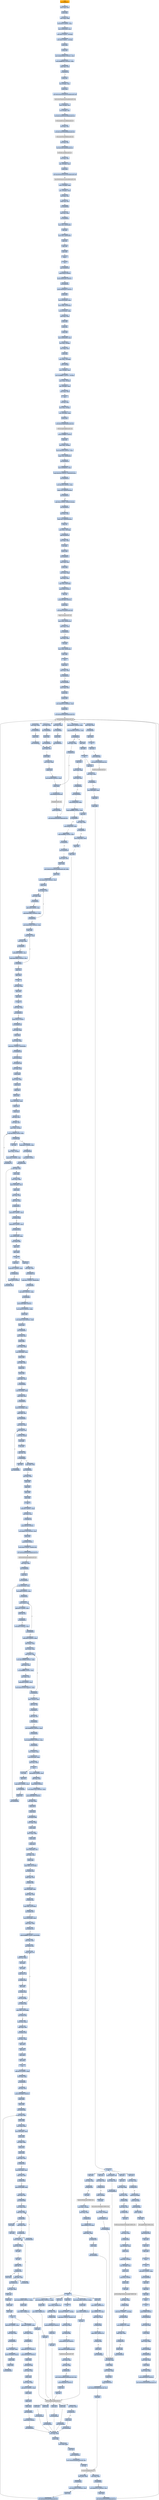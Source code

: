 digraph G {
node[shape=rectangle,style=filled,fillcolor=lightsteelblue,color=lightsteelblue]
bgcolor="transparent"
a0x008082e4call_0x0080f247[label="start\ncall 0x0080f247",color="lightgrey",fillcolor="orange"];
a0x0080f247movl_edi_edi[label="0x0080f247\nmovl %edi, %edi"];
a0x0080f249pushl_ebp[label="0x0080f249\npushl %ebp"];
a0x0080f24amovl_esp_ebp[label="0x0080f24a\nmovl %esp, %ebp"];
a0x0080f24csubl_0x10UINT8_esp[label="0x0080f24c\nsubl $0x10<UINT8>, %esp"];
a0x0080f24fmovl_0x0081d0d0_eax[label="0x0080f24f\nmovl 0x0081d0d0, %eax"];
a0x0080f254andl_0x0UINT8__8ebp_[label="0x0080f254\nandl $0x0<UINT8>, -8(%ebp)"];
a0x0080f258andl_0x0UINT8__4ebp_[label="0x0080f258\nandl $0x0<UINT8>, -4(%ebp)"];
a0x0080f25cpushl_ebx[label="0x0080f25c\npushl %ebx"];
a0x0080f25dpushl_edi[label="0x0080f25d\npushl %edi"];
a0x0080f25emovl_0xbb40e64eUINT32_edi[label="0x0080f25e\nmovl $0xbb40e64e<UINT32>, %edi"];
a0x0080f263movl_0xffff0000UINT32_ebx[label="0x0080f263\nmovl $0xffff0000<UINT32>, %ebx"];
a0x0080f268cmpl_edi_eax[label="0x0080f268\ncmpl %edi, %eax"];
a0x0080f26aje_0x0080f279[label="0x0080f26a\nje 0x0080f279"];
a0x0080f279pushl_esi[label="0x0080f279\npushl %esi"];
a0x0080f27aleal__8ebp__eax[label="0x0080f27a\nleal -8(%ebp), %eax"];
a0x0080f27dpushl_eax[label="0x0080f27d\npushl %eax"];
a0x0080f27ecall_GetSystemTimeAsFileTime_kernel32_dll[label="0x0080f27e\ncall GetSystemTimeAsFileTime@kernel32.dll"];
GetSystemTimeAsFileTime_kernel32_dll[label="GetSystemTimeAsFileTime@kernel32.dll",color="lightgrey",fillcolor="lightgrey"];
a0x0080f284movl__4ebp__esi[label="0x0080f284\nmovl -4(%ebp), %esi"];
a0x0080f287xorl__8ebp__esi[label="0x0080f287\nxorl -8(%ebp), %esi"];
a0x0080f28acall_GetCurrentProcessId_kernel32_dll[label="0x0080f28a\ncall GetCurrentProcessId@kernel32.dll"];
GetCurrentProcessId_kernel32_dll[label="GetCurrentProcessId@kernel32.dll",color="lightgrey",fillcolor="lightgrey"];
a0x0080f290xorl_eax_esi[label="0x0080f290\nxorl %eax, %esi"];
a0x0080f292call_GetCurrentThreadId_kernel32_dll[label="0x0080f292\ncall GetCurrentThreadId@kernel32.dll"];
GetCurrentThreadId_kernel32_dll[label="GetCurrentThreadId@kernel32.dll",color="lightgrey",fillcolor="lightgrey"];
a0x0080f298xorl_eax_esi[label="0x0080f298\nxorl %eax, %esi"];
a0x0080f29acall_GetTickCount_kernel32_dll[label="0x0080f29a\ncall GetTickCount@kernel32.dll"];
GetTickCount_kernel32_dll[label="GetTickCount@kernel32.dll",color="lightgrey",fillcolor="lightgrey"];
a0x0080f2a0xorl_eax_esi[label="0x0080f2a0\nxorl %eax, %esi"];
a0x0080f2a2leal__16ebp__eax[label="0x0080f2a2\nleal -16(%ebp), %eax"];
a0x0080f2a5pushl_eax[label="0x0080f2a5\npushl %eax"];
a0x0080f2a6call_QueryPerformanceCounter_kernel32_dll[label="0x0080f2a6\ncall QueryPerformanceCounter@kernel32.dll"];
QueryPerformanceCounter_kernel32_dll[label="QueryPerformanceCounter@kernel32.dll",color="lightgrey",fillcolor="lightgrey"];
a0x0080f2acmovl__12ebp__eax[label="0x0080f2ac\nmovl -12(%ebp), %eax"];
a0x0080f2afxorl__16ebp__eax[label="0x0080f2af\nxorl -16(%ebp), %eax"];
a0x0080f2b2xorl_eax_esi[label="0x0080f2b2\nxorl %eax, %esi"];
a0x0080f2b4cmpl_edi_esi[label="0x0080f2b4\ncmpl %edi, %esi"];
a0x0080f2b6jne_0x0080f2bf[label="0x0080f2b6\njne 0x0080f2bf"];
a0x0080f2bftestl_esi_ebx[label="0x0080f2bf\ntestl %esi, %ebx"];
a0x0080f2c1jne_0x0080f2ca[label="0x0080f2c1\njne 0x0080f2ca"];
a0x0080f2camovl_esi_0x0081d0d0[label="0x0080f2ca\nmovl %esi, 0x0081d0d0"];
a0x0080f2d0notl_esi[label="0x0080f2d0\nnotl %esi"];
a0x0080f2d2movl_esi_0x0081d0d4[label="0x0080f2d2\nmovl %esi, 0x0081d0d4"];
a0x0080f2d8popl_esi[label="0x0080f2d8\npopl %esi"];
a0x0080f2d9popl_edi[label="0x0080f2d9\npopl %edi"];
a0x0080f2dapopl_ebx[label="0x0080f2da\npopl %ebx"];
a0x0080f2dbleave_[label="0x0080f2db\nleave "];
a0x0080f2dcret[label="0x0080f2dc\nret"];
a0x008082e9jmp_0x00808166[label="0x008082e9\njmp 0x00808166"];
a0x00808166pushl_0x58UINT8[label="0x00808166\npushl $0x58<UINT8>"];
a0x00808168pushl_0x81b7f0UINT32[label="0x00808168\npushl $0x81b7f0<UINT32>"];
a0x0080816dcall_0x0080cfcc[label="0x0080816d\ncall 0x0080cfcc"];
a0x0080cfccpushl_0x80d030UINT32[label="0x0080cfcc\npushl $0x80d030<UINT32>"];
a0x0080cfd1pushl_fs_0[label="0x0080cfd1\npushl %fs:0"];
a0x0080cfd8movl_0x10esp__eax[label="0x0080cfd8\nmovl 0x10(%esp), %eax"];
a0x0080cfdcmovl_ebp_0x10esp_[label="0x0080cfdc\nmovl %ebp, 0x10(%esp)"];
a0x0080cfe0leal_0x10esp__ebp[label="0x0080cfe0\nleal 0x10(%esp), %ebp"];
a0x0080cfe4subl_eax_esp[label="0x0080cfe4\nsubl %eax, %esp"];
a0x0080cfe6pushl_ebx[label="0x0080cfe6\npushl %ebx"];
a0x0080cfe7pushl_esi[label="0x0080cfe7\npushl %esi"];
a0x0080cfe8pushl_edi[label="0x0080cfe8\npushl %edi"];
a0x0080cfe9movl_0x0081d0d0_eax[label="0x0080cfe9\nmovl 0x0081d0d0, %eax"];
a0x0080cfeexorl_eax__4ebp_[label="0x0080cfee\nxorl %eax, -4(%ebp)"];
a0x0080cff1xorl_ebp_eax[label="0x0080cff1\nxorl %ebp, %eax"];
a0x0080cff3pushl_eax[label="0x0080cff3\npushl %eax"];
a0x0080cff4movl_esp__24ebp_[label="0x0080cff4\nmovl %esp, -24(%ebp)"];
a0x0080cff7pushl__8ebp_[label="0x0080cff7\npushl -8(%ebp)"];
a0x0080cffamovl__4ebp__eax[label="0x0080cffa\nmovl -4(%ebp), %eax"];
a0x0080cffdmovl_0xfffffffeUINT32__4ebp_[label="0x0080cffd\nmovl $0xfffffffe<UINT32>, -4(%ebp)"];
a0x0080d004movl_eax__8ebp_[label="0x0080d004\nmovl %eax, -8(%ebp)"];
a0x0080d007leal__16ebp__eax[label="0x0080d007\nleal -16(%ebp), %eax"];
a0x0080d00amovl_eax_fs_0[label="0x0080d00a\nmovl %eax, %fs:0"];
a0x0080d010ret[label="0x0080d010\nret"];
a0x00808172xorl_esi_esi[label="0x00808172\nxorl %esi, %esi"];
a0x00808174movl_esi__4ebp_[label="0x00808174\nmovl %esi, -4(%ebp)"];
a0x00808177leal__104ebp__eax[label="0x00808177\nleal -104(%ebp), %eax"];
a0x0080817apushl_eax[label="0x0080817a\npushl %eax"];
a0x0080817bcall_GetStartupInfoA_kernel32_dll[label="0x0080817b\ncall GetStartupInfoA@kernel32.dll"];
GetStartupInfoA_kernel32_dll[label="GetStartupInfoA@kernel32.dll",color="lightgrey",fillcolor="lightgrey"];
a0x00808181pushl_0xfffffffeUINT8[label="0x00808181\npushl $0xfffffffe<UINT8>"];
a0x00808183popl_edi[label="0x00808183\npopl %edi"];
a0x00808184movl_edi__4ebp_[label="0x00808184\nmovl %edi, -4(%ebp)"];
a0x00808187movl_0x5a4dUINT32_eax[label="0x00808187\nmovl $0x5a4d<UINT32>, %eax"];
a0x0080818ccmpw_ax_0x00800000[label="0x0080818c\ncmpw %ax, 0x00800000"];
a0x00808193jne_0x008081cd[label="0x00808193\njne 0x008081cd"];
a0x00808195movl_0x0080003c_eax[label="0x00808195\nmovl 0x0080003c, %eax"];
a0x0080819acmpl_0x4550UINT32_0x800000eax_[label="0x0080819a\ncmpl $0x4550<UINT32>, 0x800000(%eax)"];
a0x008081a4jne_0x008081cd[label="0x008081a4\njne 0x008081cd"];
a0x008081a6movl_0x10bUINT32_ecx[label="0x008081a6\nmovl $0x10b<UINT32>, %ecx"];
a0x008081abcmpw_cx_0x800018eax_[label="0x008081ab\ncmpw %cx, 0x800018(%eax)"];
a0x008081b2jne_0x008081cd[label="0x008081b2\njne 0x008081cd"];
a0x008081b4cmpl_0xeUINT8_0x800074eax_[label="0x008081b4\ncmpl $0xe<UINT8>, 0x800074(%eax)"];
a0x008081bbjbe_0x008081cd[label="0x008081bb\njbe 0x008081cd"];
a0x008081bdxorl_ecx_ecx[label="0x008081bd\nxorl %ecx, %ecx"];
a0x008081bfcmpl_esi_0x8000e8eax_[label="0x008081bf\ncmpl %esi, 0x8000e8(%eax)"];
a0x008081c5setne_cl[label="0x008081c5\nsetne %cl"];
a0x008081c8movl_ecx__28ebp_[label="0x008081c8\nmovl %ecx, -28(%ebp)"];
a0x008081cbjmp_0x008081d0[label="0x008081cb\njmp 0x008081d0"];
a0x008081d0xorl_ebx_ebx[label="0x008081d0\nxorl %ebx, %ebx"];
a0x008081d2incl_ebx[label="0x008081d2\nincl %ebx"];
a0x008081d3pushl_ebx[label="0x008081d3\npushl %ebx"];
a0x008081d4call_0x0080f217[label="0x008081d4\ncall 0x0080f217"];
a0x0080f217movl_edi_edi[label="0x0080f217\nmovl %edi, %edi"];
a0x0080f219pushl_ebp[label="0x0080f219\npushl %ebp"];
a0x0080f21amovl_esp_ebp[label="0x0080f21a\nmovl %esp, %ebp"];
a0x0080f21cxorl_eax_eax[label="0x0080f21c\nxorl %eax, %eax"];
a0x0080f21ecmpl_eax_0x8ebp_[label="0x0080f21e\ncmpl %eax, 0x8(%ebp)"];
a0x0080f221pushl_0x0UINT8[label="0x0080f221\npushl $0x0<UINT8>"];
a0x0080f223sete_al[label="0x0080f223\nsete %al"];
a0x0080f226pushl_0x1000UINT32[label="0x0080f226\npushl $0x1000<UINT32>"];
a0x0080f22bpushl_eax[label="0x0080f22b\npushl %eax"];
a0x0080f22ccall_HeapCreate_kernel32_dll[label="0x0080f22c\ncall HeapCreate@kernel32.dll"];
HeapCreate_kernel32_dll[label="HeapCreate@kernel32.dll",color="lightgrey",fillcolor="lightgrey"];
a0x0080f232movl_eax_0x00821544[label="0x0080f232\nmovl %eax, 0x00821544"];
a0x0080f237testl_eax_eax[label="0x0080f237\ntestl %eax, %eax"];
a0x0080f239jne_0x0080f23d[label="0x0080f239\njne 0x0080f23d"];
a0x0080f23dxorl_eax_eax[label="0x0080f23d\nxorl %eax, %eax"];
a0x0080f23fincl_eax[label="0x0080f23f\nincl %eax"];
a0x0080f240movl_eax_0x0082180c[label="0x0080f240\nmovl %eax, 0x0082180c"];
a0x0080f245popl_ebp[label="0x0080f245\npopl %ebp"];
a0x0080f246ret[label="0x0080f246\nret"];
a0x008081d9popl_ecx[label="0x008081d9\npopl %ecx"];
a0x008081datestl_eax_eax[label="0x008081da\ntestl %eax, %eax"];
a0x008081dcjne_0x008081e6[label="0x008081dc\njne 0x008081e6"];
a0x008081e6call_0x00809eba[label="0x008081e6\ncall 0x00809eba"];
a0x00809ebamovl_edi_edi[label="0x00809eba\nmovl %edi, %edi"];
a0x00809ebcpushl_esi[label="0x00809ebc\npushl %esi"];
a0x00809ebdpushl_edi[label="0x00809ebd\npushl %edi"];
a0x00809ebemovl_0x8197ccUINT32_esi[label="0x00809ebe\nmovl $0x8197cc<UINT32>, %esi"];
a0x00809ec3pushl_esi[label="0x00809ec3\npushl %esi"];
a0x00809ec4call_GetModuleHandleW_kernel32_dll[label="0x00809ec4\ncall GetModuleHandleW@kernel32.dll"];
GetModuleHandleW_kernel32_dll[label="GetModuleHandleW@kernel32.dll",color="lightgrey",fillcolor="lightgrey"];
a0x00809ecatestl_eax_eax[label="0x00809eca\ntestl %eax, %eax"];
a0x00809eccjne_0x00809ed5[label="0x00809ecc\njne 0x00809ed5"];
a0x00809ecepushl_esi[label="0x00809ece\npushl %esi"];
a0x00809ecfcall_0x0080e3e1[label="0x00809ecf\ncall 0x0080e3e1"];
a0x0080e3e1movl_edi_edi[label="0x0080e3e1\nmovl %edi, %edi"];
a0x0080e3e3pushl_ebp[label="0x0080e3e3\npushl %ebp"];
a0x0080e3e4movl_esp_ebp[label="0x0080e3e4\nmovl %esp, %ebp"];
a0x0080e3e6pushl_edi[label="0x0080e3e6\npushl %edi"];
a0x0080e3e7movl_0x3e8UINT32_edi[label="0x0080e3e7\nmovl $0x3e8<UINT32>, %edi"];
a0x0080e3ecpushl_edi[label="0x0080e3ec\npushl %edi"];
a0x0080e3edcall_Sleep_kernel32_dll[label="0x0080e3ed\ncall Sleep@kernel32.dll"];
Sleep_kernel32_dll[label="Sleep@kernel32.dll",color="lightgrey",fillcolor="lightgrey"];
a0x0080e3f3pushl_0x8ebp_[label="0x0080e3f3\npushl 0x8(%ebp)"];
a0x0080e3f6call_GetModuleHandleW_kernel32_dll[label="0x0080e3f6\ncall GetModuleHandleW@kernel32.dll"];
a0x0080e3fcaddl_0x3e8UINT32_edi[label="0x0080e3fc\naddl $0x3e8<UINT32>, %edi"];
a0x0080e402cmpl_0xea60UINT32_edi[label="0x0080e402\ncmpl $0xea60<UINT32>, %edi"];
a0x0080e408ja_0x0080e40e[label="0x0080e408\nja 0x0080e40e"];
a0x0080e40atestl_eax_eax[label="0x0080e40a\ntestl %eax, %eax"];
a0x0080e40cje_0x0080e3ec[label="0x0080e40c\nje 0x0080e3ec"];
a0x0080e40epopl_edi[label="0x0080e40e\npopl %edi"];
a0x0080e40fpopl_ebp[label="0x0080e40f\npopl %ebp"];
a0x0080e410ret[label="0x0080e410\nret"];
a0x00809ed4popl_ecx[label="0x00809ed4\npopl %ecx"];
a0x00809ed5movl_eax_edi[label="0x00809ed5\nmovl %eax, %edi"];
a0x00809ed7testl_edi_edi[label="0x00809ed7\ntestl %edi, %edi"];
a0x00809ed9je_0x0080a03d[label="0x00809ed9\nje 0x0080a03d"];
a0x0080a03dcall_0x00809bd4[label="0x0080a03d\ncall 0x00809bd4"];
a0x00809bd4movl_0x0081d2a4_eax[label="0x00809bd4\nmovl 0x0081d2a4, %eax"];
a0x00809bd9cmpl_0xffffffffUINT8_eax[label="0x00809bd9\ncmpl $0xffffffff<UINT8>, %eax"];
a0x00809bdcje_0x00809bf4[label="0x00809bdc\nje 0x00809bf4"];
a0x00809bf4movl_0x0081d2a8_eax[label="0x00809bf4\nmovl 0x0081d2a8, %eax"];
a0x00809bf9cmpl_0xffffffffUINT8_eax[label="0x00809bf9\ncmpl $0xffffffff<UINT8>, %eax"];
a0x00809bfcje_0x00809c0c[label="0x00809bfc\nje 0x00809c0c"];
a0x00809c0cjmp_0x0080f328[label="0x00809c0c\njmp 0x0080f328"];
a0x0080f328movl_edi_edi[label="0x0080f328\nmovl %edi, %edi"];
a0x0080f32apushl_ebx[label="0x0080f32a\npushl %ebx"];
a0x0080f32bmovl_DeleteCriticalSection_kernel32_dll_ebx[label="0x0080f32b\nmovl DeleteCriticalSection@kernel32.dll, %ebx"];
a0x0080f331pushl_esi[label="0x0080f331\npushl %esi"];
a0x0080f332movl_0x81dc90UINT32_esi[label="0x0080f332\nmovl $0x81dc90<UINT32>, %esi"];
a0x0080f337pushl_edi[label="0x0080f337\npushl %edi"];
a0x0080f338movl_esi__edi[label="0x0080f338\nmovl (%esi), %edi"];
a0x0080f33atestl_edi_edi[label="0x0080f33a\ntestl %edi, %edi"];
a0x0080f33cje_0x0080f351[label="0x0080f33c\nje 0x0080f351"];
a0x0080f351addl_0x8UINT8_esi[label="0x0080f351\naddl $0x8<UINT8>, %esi"];
a0x0080f354cmpl_0x81ddb0UINT32_esi[label="0x0080f354\ncmpl $0x81ddb0<UINT32>, %esi"];
a0x0080f35ajl_0x0080f338[label="0x0080f35a\njl 0x0080f338"];
a0x0080f35cmovl_0x81dc90UINT32_esi[label="0x0080f35c\nmovl $0x81dc90<UINT32>, %esi"];
a0x0080f361popl_edi[label="0x0080f361\npopl %edi"];
a0x0080f362movl_esi__eax[label="0x0080f362\nmovl (%esi), %eax"];
a0x0080f364testl_eax_eax[label="0x0080f364\ntestl %eax, %eax"];
a0x0080f366je_0x0080f371[label="0x0080f366\nje 0x0080f371"];
a0x0080f371addl_0x8UINT8_esi[label="0x0080f371\naddl $0x8<UINT8>, %esi"];
a0x0080f374cmpl_0x81ddb0UINT32_esi[label="0x0080f374\ncmpl $0x81ddb0<UINT32>, %esi"];
a0x0080f37ajl_0x0080f362[label="0x0080f37a\njl 0x0080f362"];
a0x0080f37cpopl_esi[label="0x0080f37c\npopl %esi"];
a0x0080f37dpopl_ebx[label="0x0080f37d\npopl %ebx"];
a0x0080f37eret[label="0x0080f37e\nret"];
a0x0080a042xorl_eax_eax[label="0x0080a042\nxorl %eax, %eax"];
a0x0080a044popl_edi[label="0x0080a044\npopl %edi"];
a0x0080a045popl_esi[label="0x0080a045\npopl %esi"];
a0x0080a046ret[label="0x0080a046\nret"];
a0x008081ebtestl_eax_eax[label="0x008081eb\ntestl %eax, %eax"];
a0x008081edjne_0x008081f7[label="0x008081ed\njne 0x008081f7"];
a0x008081efpushl_0x10UINT8[label="0x008081ef\npushl $0x10<UINT8>"];
a0x008081f1call_0x0080813d[label="0x008081f1\ncall 0x0080813d"];
a0x0080813dmovl_edi_edi[label="0x0080813d\nmovl %edi, %edi"];
a0x0080813fpushl_ebp[label="0x0080813f\npushl %ebp"];
a0x00808140movl_esp_ebp[label="0x00808140\nmovl %esp, %ebp"];
a0x00808142cmpl_0x1UINT8_0x00820d58[label="0x00808142\ncmpl $0x1<UINT8>, 0x00820d58"];
a0x00808149jne_0x00808150[label="0x00808149\njne 0x00808150"];
a0x00808150pushl_0x8ebp_[label="0x00808150\npushl 0x8(%ebp)"];
a0x00808153call_0x0080e769[label="0x00808153\ncall 0x0080e769"];
a0x0080e769movl_edi_edi[label="0x0080e769\nmovl %edi, %edi"];
a0x0080e76bpushl_ebp[label="0x0080e76b\npushl %ebp"];
a0x0080e76cmovl_esp_ebp[label="0x0080e76c\nmovl %esp, %ebp"];
a0x0080e76epushl_ecx[label="0x0080e76e\npushl %ecx"];
a0x0080e76fpushl_ecx[label="0x0080e76f\npushl %ecx"];
a0x0080e770pushl_ebx[label="0x0080e770\npushl %ebx"];
a0x0080e771movl_0x8ebp__ebx[label="0x0080e771\nmovl 0x8(%ebp), %ebx"];
a0x0080e774pushl_esi[label="0x0080e774\npushl %esi"];
a0x0080e775pushl_edi[label="0x0080e775\npushl %edi"];
a0x0080e776xorl_esi_esi[label="0x0080e776\nxorl %esi, %esi"];
a0x0080e778xorl_edi_edi[label="0x0080e778\nxorl %edi, %edi"];
a0x0080e77amovl_edi__4ebp_[label="0x0080e77a\nmovl %edi, -4(%ebp)"];
a0x0080e77dcmpl_0x81db80edi8__ebx[label="0x0080e77d\ncmpl 0x81db80(,%edi,8), %ebx"];
a0x0080e784je_0x0080e78f[label="0x0080e784\nje 0x0080e78f"];
a0x0080e786incl_edi[label="0x0080e786\nincl %edi"];
a0x0080e787movl_edi__4ebp_[label="0x0080e787\nmovl %edi, -4(%ebp)"];
a0x0080e78acmpl_0x17UINT8_edi[label="0x0080e78a\ncmpl $0x17<UINT8>, %edi"];
a0x0080e78djb_0x0080e77d[label="0x0080e78d\njb 0x0080e77d"];
a0x0080e78fcmpl_0x17UINT8_edi[label="0x0080e78f\ncmpl $0x17<UINT8>, %edi"];
a0x0080e792jae_0x0080e90f[label="0x0080e792\njae 0x0080e90f"];
a0x0080e798pushl_0x3UINT8[label="0x0080e798\npushl $0x3<UINT8>"];
a0x0080e79acall_0x00813046[label="0x0080e79a\ncall 0x00813046"];
a0x00813046movl_edi_edi[label="0x00813046\nmovl %edi, %edi"];
a0x00813048pushl_ebp[label="0x00813048\npushl %ebp"];
a0x00813049movl_esp_ebp[label="0x00813049\nmovl %esp, %ebp"];
a0x0081304bmovl_0x8ebp__ecx[label="0x0081304b\nmovl 0x8(%ebp), %ecx"];
a0x0081304epushl_esi[label="0x0081304e\npushl %esi"];
a0x0081304fxorl_esi_esi[label="0x0081304f\nxorl %esi, %esi"];
a0x00813051cmpl_esi_ecx[label="0x00813051\ncmpl %esi, %ecx"];
a0x00813053jl_0x00813073[label="0x00813053\njl 0x00813073"];
a0x00813055cmpl_0x2UINT8_ecx[label="0x00813055\ncmpl $0x2<UINT8>, %ecx"];
a0x00813058jle_0x00813066[label="0x00813058\njle 0x00813066"];
a0x0081305acmpl_0x3UINT8_ecx[label="0x0081305a\ncmpl $0x3<UINT8>, %ecx"];
a0x0081305djne_0x00813073[label="0x0081305d\njne 0x00813073"];
a0x0081305fmovl_0x00820d58_eax[label="0x0081305f\nmovl 0x00820d58, %eax"];
a0x00813064jmp_0x0081308e[label="0x00813064\njmp 0x0081308e"];
a0x0081308epopl_esi[label="0x0081308e\npopl %esi"];
a0x0081308fpopl_ebp[label="0x0081308f\npopl %ebp"];
a0x00813090ret[label="0x00813090\nret"];
a0x0080e79fpopl_ecx[label="0x0080e79f\npopl %ecx"];
a0x0080e7a0cmpl_0x1UINT8_eax[label="0x0080e7a0\ncmpl $0x1<UINT8>, %eax"];
a0x0080e7a3je_0x0080e8dd[label="0x0080e7a3\nje 0x0080e8dd"];
a0x0080e7a9pushl_0x3UINT8[label="0x0080e7a9\npushl $0x3<UINT8>"];
a0x0080e7abcall_0x00813046[label="0x0080e7ab\ncall 0x00813046"];
a0x0080e7b0popl_ecx[label="0x0080e7b0\npopl %ecx"];
a0x0080e7b1testl_eax_eax[label="0x0080e7b1\ntestl %eax, %eax"];
a0x0080e7b3jne_0x0080e7c2[label="0x0080e7b3\njne 0x0080e7c2"];
a0x0080e7b5cmpl_0x1UINT8_0x0081d0f0[label="0x0080e7b5\ncmpl $0x1<UINT8>, 0x0081d0f0"];
a0x0080e7bcje_0x0080e8dd[label="0x0080e7bc\nje 0x0080e8dd"];
a0x0080e7c2cmpl_0xfcUINT32_ebx[label="0x0080e7c2\ncmpl $0xfc<UINT32>, %ebx"];
a0x0080e7c8je_0x0080e90f[label="0x0080e7c8\nje 0x0080e90f"];
a0x0080e7cepushl_0x819f60UINT32[label="0x0080e7ce\npushl $0x819f60<UINT32>"];
a0x0080e7d3movl_0x314UINT32_ebx[label="0x0080e7d3\nmovl $0x314<UINT32>, %ebx"];
a0x0080e7d8pushl_ebx[label="0x0080e7d8\npushl %ebx"];
a0x0080e7d9movl_0x821120UINT32_edi[label="0x0080e7d9\nmovl $0x821120<UINT32>, %edi"];
a0x0080e7depushl_edi[label="0x0080e7de\npushl %edi"];
a0x0080e7dfcall_0x00808945[label="0x0080e7df\ncall 0x00808945"];
a0x00808945movl_edi_edi[label="0x00808945\nmovl %edi, %edi"];
a0x00808947pushl_ebp[label="0x00808947\npushl %ebp"];
a0x00808948movl_esp_ebp[label="0x00808948\nmovl %esp, %ebp"];
a0x0080894amovl_0x8ebp__ecx[label="0x0080894a\nmovl 0x8(%ebp), %ecx"];
a0x0080894dpushl_ebx[label="0x0080894d\npushl %ebx"];
a0x0080894exorl_ebx_ebx[label="0x0080894e\nxorl %ebx, %ebx"];
a0x00808950pushl_esi[label="0x00808950\npushl %esi"];
a0x00808951pushl_edi[label="0x00808951\npushl %edi"];
a0x00808952cmpl_ebx_ecx[label="0x00808952\ncmpl %ebx, %ecx"];
a0x00808954je_0x0080895d[label="0x00808954\nje 0x0080895d"];
a0x00808956movl_0xcebp__edi[label="0x00808956\nmovl 0xc(%ebp), %edi"];
a0x00808959cmpl_ebx_edi[label="0x00808959\ncmpl %ebx, %edi"];
a0x0080895bja_0x00808978[label="0x0080895b\nja 0x00808978"];
a0x00808978movl_0x10ebp__esi[label="0x00808978\nmovl 0x10(%ebp), %esi"];
a0x0080897bcmpl_ebx_esi[label="0x0080897b\ncmpl %ebx, %esi"];
a0x0080897djne_0x00808983[label="0x0080897d\njne 0x00808983"];
a0x00808983movl_ecx_edx[label="0x00808983\nmovl %ecx, %edx"];
a0x00808985movb_esi__al[label="0x00808985\nmovb (%esi), %al"];
a0x00808987movb_al_edx_[label="0x00808987\nmovb %al, (%edx)"];
a0x00808989incl_edx[label="0x00808989\nincl %edx"];
a0x0080898aincl_esi[label="0x0080898a\nincl %esi"];
a0x0080898bcmpb_bl_al[label="0x0080898b\ncmpb %bl, %al"];
a0x0080898dje_0x00808992[label="0x0080898d\nje 0x00808992"];
a0x0080898fdecl_edi[label="0x0080898f\ndecl %edi"];
a0x00808990jne_0x00808985[label="0x00808990\njne 0x00808985"];
a0x00808992cmpl_ebx_edi[label="0x00808992\ncmpl %ebx, %edi"];
a0x00808994jne_0x008089a6[label="0x00808994\njne 0x008089a6"];
a0x008089a6xorl_eax_eax[label="0x008089a6\nxorl %eax, %eax"];
a0x008089a8popl_edi[label="0x008089a8\npopl %edi"];
a0x008089a9popl_esi[label="0x008089a9\npopl %esi"];
a0x008089aapopl_ebx[label="0x008089aa\npopl %ebx"];
a0x008089abpopl_ebp[label="0x008089ab\npopl %ebp"];
a0x008089acret[label="0x008089ac\nret"];
a0x0080e7e4addl_0xcUINT8_esp[label="0x0080e7e4\naddl $0xc<UINT8>, %esp"];
a0x0080e7e7testl_eax_eax[label="0x0080e7e7\ntestl %eax, %eax"];
a0x0080e7e9je_0x0080e7f8[label="0x0080e7e9\nje 0x0080e7f8"];
a0x0080e7f8pushl_0x104UINT32[label="0x0080e7f8\npushl $0x104<UINT32>"];
a0x0080e7fdmovl_0x821139UINT32_esi[label="0x0080e7fd\nmovl $0x821139<UINT32>, %esi"];
a0x0080e802pushl_esi[label="0x0080e802\npushl %esi"];
a0x0080e803pushl_0x0UINT8[label="0x0080e803\npushl $0x0<UINT8>"];
a0x0080e805movb_0x0UINT8_0x0082123d[label="0x0080e805\nmovb $0x0<UINT8>, 0x0082123d"];
a0x0080e80ccall_GetModuleFileNameA_kernel32_dll[label="0x0080e80c\ncall GetModuleFileNameA@kernel32.dll"];
GetModuleFileNameA_kernel32_dll[label="GetModuleFileNameA@kernel32.dll",color="lightgrey",fillcolor="lightgrey"];
a0x0080e812testl_eax_eax[label="0x0080e812\ntestl %eax, %eax"];
a0x0080e814jne_0x0080e83c[label="0x0080e814\njne 0x0080e83c"];
a0x0080e83cpushl_esi[label="0x0080e83c\npushl %esi"];
a0x0080e83dcall_0x008082f0[label="0x0080e83d\ncall 0x008082f0"];
a0x008082f0movl_0x4esp__ecx[label="0x008082f0\nmovl 0x4(%esp), %ecx"];
a0x008082f4testl_0x3UINT32_ecx[label="0x008082f4\ntestl $0x3<UINT32>, %ecx"];
a0x008082faje_0x00808320[label="0x008082fa\nje 0x00808320"];
a0x008082fcmovb_ecx__al[label="0x008082fc\nmovb (%ecx), %al"];
a0x008082feaddl_0x1UINT8_ecx[label="0x008082fe\naddl $0x1<UINT8>, %ecx"];
a0x00808301testb_al_al[label="0x00808301\ntestb %al, %al"];
a0x00808303je_0x00808353[label="0x00808303\nje 0x00808353"];
a0x00808305testl_0x3UINT32_ecx[label="0x00808305\ntestl $0x3<UINT32>, %ecx"];
a0x0080830bjne_0x008082fc[label="0x0080830b\njne 0x008082fc"];
a0x0080830daddl_0x0UINT32_eax[label="0x0080830d\naddl $0x0<UINT32>, %eax"];
a0x00808312leal_esp__esp[label="0x00808312\nleal (%esp), %esp"];
a0x00808319leal_esp__esp[label="0x00808319\nleal (%esp), %esp"];
a0x00808320movl_ecx__eax[label="0x00808320\nmovl (%ecx), %eax"];
a0x00808322movl_0x7efefeffUINT32_edx[label="0x00808322\nmovl $0x7efefeff<UINT32>, %edx"];
a0x00808327addl_eax_edx[label="0x00808327\naddl %eax, %edx"];
a0x00808329xorl_0xffffffffUINT8_eax[label="0x00808329\nxorl $0xffffffff<UINT8>, %eax"];
a0x0080832cxorl_edx_eax[label="0x0080832c\nxorl %edx, %eax"];
a0x0080832eaddl_0x4UINT8_ecx[label="0x0080832e\naddl $0x4<UINT8>, %ecx"];
a0x00808331testl_0x81010100UINT32_eax[label="0x00808331\ntestl $0x81010100<UINT32>, %eax"];
a0x00808336je_0x00808320[label="0x00808336\nje 0x00808320"];
a0x00808338movl__4ecx__eax[label="0x00808338\nmovl -4(%ecx), %eax"];
a0x0080833btestb_al_al[label="0x0080833b\ntestb %al, %al"];
a0x0080833dje_0x00808371[label="0x0080833d\nje 0x00808371"];
a0x0080833ftestb_ah_ah[label="0x0080833f\ntestb %ah, %ah"];
a0x00808341je_0x00808367[label="0x00808341\nje 0x00808367"];
a0x00808343testl_0xff0000UINT32_eax[label="0x00808343\ntestl $0xff0000<UINT32>, %eax"];
a0x00808348je_0x0080835d[label="0x00808348\nje 0x0080835d"];
a0x0080834atestl_0xff000000UINT32_eax[label="0x0080834a\ntestl $0xff000000<UINT32>, %eax"];
a0x0080834fje_0x00808353[label="0x0080834f\nje 0x00808353"];
a0x00808353leal__1ecx__eax[label="0x00808353\nleal -1(%ecx), %eax"];
a0x00808356movl_0x4esp__ecx[label="0x00808356\nmovl 0x4(%esp), %ecx"];
a0x0080835asubl_ecx_eax[label="0x0080835a\nsubl %ecx, %eax"];
a0x0080835cret[label="0x0080835c\nret"];
a0x0080e842incl_eax[label="0x0080e842\nincl %eax"];
a0x0080e843popl_ecx[label="0x0080e843\npopl %ecx"];
a0x0080e844cmpl_0x3cUINT8_eax[label="0x0080e844\ncmpl $0x3c<UINT8>, %eax"];
a0x0080e847jbe_0x0080e881[label="0x0080e847\njbe 0x0080e881"];
a0x0080e849pushl_esi[label="0x0080e849\npushl %esi"];
a0x0080e84acall_0x008082f0[label="0x0080e84a\ncall 0x008082f0"];
a0x0080e84fsubl_0x3bUINT8_esi[label="0x0080e84f\nsubl $0x3b<UINT8>, %esi"];
a0x0080e852addl_esi_eax[label="0x0080e852\naddl %esi, %eax"];
a0x0080e854pushl_0x3UINT8[label="0x0080e854\npushl $0x3<UINT8>"];
a0x0080e856movl_0x821434UINT32_ecx[label="0x0080e856\nmovl $0x821434<UINT32>, %ecx"];
a0x0080e85bpushl_0x819f44UINT32[label="0x0080e85b\npushl $0x819f44<UINT32>"];
a0x0080e860subl_eax_ecx[label="0x0080e860\nsubl %eax, %ecx"];
a0x0080e862pushl_ecx[label="0x0080e862\npushl %ecx"];
a0x0080e863pushl_eax[label="0x0080e863\npushl %eax"];
a0x0080e864call_0x00811066[label="0x0080e864\ncall 0x00811066"];
a0x00811066movl_edi_edi[label="0x00811066\nmovl %edi, %edi"];
a0x00811068pushl_ebp[label="0x00811068\npushl %ebp"];
a0x00811069movl_esp_ebp[label="0x00811069\nmovl %esp, %ebp"];
a0x0081106bpushl_ebx[label="0x0081106b\npushl %ebx"];
a0x0081106cpushl_esi[label="0x0081106c\npushl %esi"];
a0x0081106dmovl_0x8ebp__esi[label="0x0081106d\nmovl 0x8(%ebp), %esi"];
a0x00811070xorl_ebx_ebx[label="0x00811070\nxorl %ebx, %ebx"];
a0x00811072pushl_edi[label="0x00811072\npushl %edi"];
a0x00811073cmpl_ebx_0x14ebp_[label="0x00811073\ncmpl %ebx, 0x14(%ebp)"];
a0x00811076jne_0x00811088[label="0x00811076\njne 0x00811088"];
a0x00811088cmpl_ebx_esi[label="0x00811088\ncmpl %ebx, %esi"];
a0x0081108aje_0x00811093[label="0x0081108a\nje 0x00811093"];
a0x0081108cmovl_0xcebp__edi[label="0x0081108c\nmovl 0xc(%ebp), %edi"];
a0x0081108fcmpl_ebx_edi[label="0x0081108f\ncmpl %ebx, %edi"];
a0x00811091ja_0x008110ae[label="0x00811091\nja 0x008110ae"];
a0x008110aecmpl_ebx_0x14ebp_[label="0x008110ae\ncmpl %ebx, 0x14(%ebp)"];
a0x008110b1jne_0x008110b7[label="0x008110b1\njne 0x008110b7"];
a0x008110b7movl_0x10ebp__edx[label="0x008110b7\nmovl 0x10(%ebp), %edx"];
a0x008110bacmpl_ebx_edx[label="0x008110ba\ncmpl %ebx, %edx"];
a0x008110bcjne_0x008110c2[label="0x008110bc\njne 0x008110c2"];
a0x008110c2cmpl_0xffffffffUINT8_0x14ebp_[label="0x008110c2\ncmpl $0xffffffff<UINT8>, 0x14(%ebp)"];
a0x008110c6movl_esi_eax[label="0x008110c6\nmovl %esi, %eax"];
a0x008110c8jne_0x008110d9[label="0x008110c8\njne 0x008110d9"];
a0x008110d9movb_edx__cl[label="0x008110d9\nmovb (%edx), %cl"];
a0x008110dbmovb_cl_eax_[label="0x008110db\nmovb %cl, (%eax)"];
a0x008110ddincl_eax[label="0x008110dd\nincl %eax"];
a0x008110deincl_edx[label="0x008110de\nincl %edx"];
a0x008110dfcmpb_bl_cl[label="0x008110df\ncmpb %bl, %cl"];
a0x008110e1je_0x008110eb[label="0x008110e1\nje 0x008110eb"];
a0x008110e3decl_edi[label="0x008110e3\ndecl %edi"];
a0x008110e4je_0x008110eb[label="0x008110e4\nje 0x008110eb"];
a0x008110e6decl_0x14ebp_[label="0x008110e6\ndecl 0x14(%ebp)"];
a0x008110e9jne_0x008110d9[label="0x008110e9\njne 0x008110d9"];
a0x008110ebcmpl_ebx_0x14ebp_[label="0x008110eb\ncmpl %ebx, 0x14(%ebp)"];
a0x008110eejne_0x008110f2[label="0x008110ee\njne 0x008110f2"];
a0x008110f0movb_bl_eax_[label="0x008110f0\nmovb %bl, (%eax)"];
a0x008110f2cmpl_ebx_edi[label="0x008110f2\ncmpl %ebx, %edi"];
a0x008110f4jne_0x00811081[label="0x008110f4\njne 0x00811081"];
a0x00811081xorl_eax_eax[label="0x00811081\nxorl %eax, %eax"];
a0x00811083popl_edi[label="0x00811083\npopl %edi"];
a0x00811084popl_esi[label="0x00811084\npopl %esi"];
a0x00811085popl_ebx[label="0x00811085\npopl %ebx"];
a0x00811086popl_ebp[label="0x00811086\npopl %ebp"];
a0x00811087ret[label="0x00811087\nret"];
a0x0080e869addl_0x14UINT8_esp[label="0x0080e869\naddl $0x14<UINT8>, %esp"];
a0x0080e86ctestl_eax_eax[label="0x0080e86c\ntestl %eax, %eax"];
a0x0080e86eje_0x0080e881[label="0x0080e86e\nje 0x0080e881"];
a0x0080e881xorl_esi_esi[label="0x0080e881\nxorl %esi, %esi"];
a0x0080e883pushl_0x819f40UINT32[label="0x0080e883\npushl $0x819f40<UINT32>"];
a0x0080e888pushl_ebx[label="0x0080e888\npushl %ebx"];
a0x0080e889pushl_edi[label="0x0080e889\npushl %edi"];
a0x0080e88acall_0x00810fa8[label="0x0080e88a\ncall 0x00810fa8"];
a0x00810fa8movl_edi_edi[label="0x00810fa8\nmovl %edi, %edi"];
a0x00810faapushl_ebp[label="0x00810faa\npushl %ebp"];
a0x00810fabmovl_esp_ebp[label="0x00810fab\nmovl %esp, %ebp"];
a0x00810fadmovl_0x8ebp__eax[label="0x00810fad\nmovl 0x8(%ebp), %eax"];
a0x00810fb0pushl_ebx[label="0x00810fb0\npushl %ebx"];
a0x00810fb1xorl_ebx_ebx[label="0x00810fb1\nxorl %ebx, %ebx"];
a0x00810fb3pushl_esi[label="0x00810fb3\npushl %esi"];
a0x00810fb4pushl_edi[label="0x00810fb4\npushl %edi"];
a0x00810fb5cmpl_ebx_eax[label="0x00810fb5\ncmpl %ebx, %eax"];
a0x00810fb7je_0x00810fc0[label="0x00810fb7\nje 0x00810fc0"];
a0x00810fb9movl_0xcebp__edi[label="0x00810fb9\nmovl 0xc(%ebp), %edi"];
a0x00810fbccmpl_ebx_edi[label="0x00810fbc\ncmpl %ebx, %edi"];
a0x00810fbeja_0x00810fdb[label="0x00810fbe\nja 0x00810fdb"];
a0x00810fdbmovl_0x10ebp__esi[label="0x00810fdb\nmovl 0x10(%ebp), %esi"];
a0x00810fdecmpl_ebx_esi[label="0x00810fde\ncmpl %ebx, %esi"];
a0x00810fe0jne_0x00810fe6[label="0x00810fe0\njne 0x00810fe6"];
a0x00810fe6movl_eax_edx[label="0x00810fe6\nmovl %eax, %edx"];
a0x00810fe8cmpb_bl_edx_[label="0x00810fe8\ncmpb %bl, (%edx)"];
a0x00810feaje_0x00810ff0[label="0x00810fea\nje 0x00810ff0"];
a0x00810fecincl_edx[label="0x00810fec\nincl %edx"];
a0x00810feddecl_edi[label="0x00810fed\ndecl %edi"];
a0x00810feejne_0x00810fe8[label="0x00810fee\njne 0x00810fe8"];
a0x00810ff0cmpl_ebx_edi[label="0x00810ff0\ncmpl %ebx, %edi"];
a0x00810ff2je_0x00810fe2[label="0x00810ff2\nje 0x00810fe2"];
a0x00810ff4movb_esi__cl[label="0x00810ff4\nmovb (%esi), %cl"];
a0x00810ff6movb_cl_edx_[label="0x00810ff6\nmovb %cl, (%edx)"];
a0x00810ff8incl_edx[label="0x00810ff8\nincl %edx"];
a0x00810ff9incl_esi[label="0x00810ff9\nincl %esi"];
a0x00810ffacmpb_bl_cl[label="0x00810ffa\ncmpb %bl, %cl"];
a0x00810ffcje_0x00811001[label="0x00810ffc\nje 0x00811001"];
a0x00810ffedecl_edi[label="0x00810ffe\ndecl %edi"];
a0x00810fffjne_0x00810ff4[label="0x00810fff\njne 0x00810ff4"];
a0x00811001cmpl_ebx_edi[label="0x00811001\ncmpl %ebx, %edi"];
a0x00811003jne_0x00811015[label="0x00811003\njne 0x00811015"];
a0x00811015xorl_eax_eax[label="0x00811015\nxorl %eax, %eax"];
a0x00811017popl_edi[label="0x00811017\npopl %edi"];
a0x00811018popl_esi[label="0x00811018\npopl %esi"];
a0x00811019popl_ebx[label="0x00811019\npopl %ebx"];
a0x0081101apopl_ebp[label="0x0081101a\npopl %ebp"];
a0x0081101bret[label="0x0081101b\nret"];
a0x0080e88faddl_0xcUINT8_esp[label="0x0080e88f\naddl $0xc<UINT8>, %esp"];
a0x0080e892testl_eax_eax[label="0x0080e892\ntestl %eax, %eax"];
a0x0080e894je_0x0080e8a3[label="0x0080e894\nje 0x0080e8a3"];
a0x0080e8a3movl__4ebp__eax[label="0x0080e8a3\nmovl -4(%ebp), %eax"];
a0x0080e8a6pushl_0x81db84eax8_[label="0x0080e8a6\npushl 0x81db84(,%eax,8)"];
a0x0080e8adpushl_ebx[label="0x0080e8ad\npushl %ebx"];
a0x0080e8aepushl_edi[label="0x0080e8ae\npushl %edi"];
a0x0080e8afcall_0x00810fa8[label="0x0080e8af\ncall 0x00810fa8"];
a0x0080e8b4addl_0xcUINT8_esp[label="0x0080e8b4\naddl $0xc<UINT8>, %esp"];
a0x0080e8b7testl_eax_eax[label="0x0080e8b7\ntestl %eax, %eax"];
a0x0080e8b9je_0x0080e8c8[label="0x0080e8b9\nje 0x0080e8c8"];
a0x0080e8c8pushl_0x12010UINT32[label="0x0080e8c8\npushl $0x12010<UINT32>"];
a0x0080e8cdpushl_0x819f18UINT32[label="0x0080e8cd\npushl $0x819f18<UINT32>"];
a0x0080e8d2pushl_edi[label="0x0080e8d2\npushl %edi"];
a0x0080e8d3call_0x00812edd[label="0x0080e8d3\ncall 0x00812edd"];
a0x00812eddmovl_edi_edi[label="0x00812edd\nmovl %edi, %edi"];
a0x00812edfpushl_ebp[label="0x00812edf\npushl %ebp"];
a0x00812ee0movl_esp_ebp[label="0x00812ee0\nmovl %esp, %ebp"];
a0x00812ee2subl_0x14UINT8_esp[label="0x00812ee2\nsubl $0x14<UINT8>, %esp"];
a0x00812ee5pushl_ebx[label="0x00812ee5\npushl %ebx"];
a0x00812ee6pushl_esi[label="0x00812ee6\npushl %esi"];
a0x00812ee7pushl_edi[label="0x00812ee7\npushl %edi"];
a0x00812ee8call_0x00809b1c[label="0x00812ee8\ncall 0x00809b1c"];
a0x00809b1cpushl_0x0UINT8[label="0x00809b1c\npushl $0x0<UINT8>"];
a0x00809b1ecall_0x00809aaa[label="0x00809b1e\ncall 0x00809aaa"];
a0x00809aaamovl_edi_edi[label="0x00809aaa\nmovl %edi, %edi"];
a0x00809aacpushl_ebp[label="0x00809aac\npushl %ebp"];
a0x00809aadmovl_esp_ebp[label="0x00809aad\nmovl %esp, %ebp"];
a0x00809aafpushl_esi[label="0x00809aaf\npushl %esi"];
a0x00809ab0pushl_0x0081d2a8[label="0x00809ab0\npushl 0x0081d2a8"];
a0x00809ab6movl_TlsGetValue_kernel32_dll_esi[label="0x00809ab6\nmovl TlsGetValue@kernel32.dll, %esi"];
a0x00809abccall_esi[label="0x00809abc\ncall %esi"];
TlsGetValue_kernel32_dll[label="TlsGetValue@kernel32.dll",color="lightgrey",fillcolor="lightgrey"];
a0x00809abetestl_eax_eax[label="0x00809abe\ntestl %eax, %eax"];
a0x00809ac0je_0x00809ae3[label="0x00809ac0\nje 0x00809ae3"];
a0x00809ae3movl_0x8197ccUINT32_esi[label="0x00809ae3\nmovl $0x8197cc<UINT32>, %esi"];
a0x00809ae8pushl_esi[label="0x00809ae8\npushl %esi"];
a0x00809ae9call_GetModuleHandleW_kernel32_dll[label="0x00809ae9\ncall GetModuleHandleW@kernel32.dll"];
a0x00809aeftestl_eax_eax[label="0x00809aef\ntestl %eax, %eax"];
a0x00809af1jne_0x00809afe[label="0x00809af1\njne 0x00809afe"];
a0x00809af3pushl_esi[label="0x00809af3\npushl %esi"];
a0x00809af4call_0x0080e3e1[label="0x00809af4\ncall 0x0080e3e1"];
a0x00809af9popl_ecx[label="0x00809af9\npopl %ecx"];
a0x00809afatestl_eax_eax[label="0x00809afa\ntestl %eax, %eax"];
a0x00809afcje_0x00809b16[label="0x00809afc\nje 0x00809b16"];
a0x00809b16movl_0x8ebp__eax[label="0x00809b16\nmovl 0x8(%ebp), %eax"];
a0x00809b19popl_esi[label="0x00809b19\npopl %esi"];
a0x00809b1apopl_ebp[label="0x00809b1a\npopl %ebp"];
a0x00809b1bret[label="0x00809b1b\nret"];
a0x00809b23popl_ecx[label="0x00809b23\npopl %ecx"];
a0x00809b24ret[label="0x00809b24\nret"];
a0x00812eedandl_0x0UINT8__4ebp_[label="0x00812eed\nandl $0x0<UINT8>, -4(%ebp)"];
a0x00812ef1cmpl_0x0UINT8_0x00821718[label="0x00812ef1\ncmpl $0x0<UINT8>, 0x00821718"];
a0x00812ef8movl_eax_ebx[label="0x00812ef8\nmovl %eax, %ebx"];
a0x00812efajne_0x00812f8e[label="0x00812efa\njne 0x00812f8e"];
a0x00812f00pushl_0x81b108UINT32[label="0x00812f00\npushl $0x81b108<UINT32>"];
a0x00812f05call_LoadLibraryA_kernel32_dll[label="0x00812f05\ncall LoadLibraryA@kernel32.dll"];
LoadLibraryA_kernel32_dll[label="LoadLibraryA@kernel32.dll",color="lightgrey",fillcolor="lightgrey"];
a0x00812f0bmovl_eax_edi[label="0x00812f0b\nmovl %eax, %edi"];
a0x00812f0dtestl_edi_edi[label="0x00812f0d\ntestl %edi, %edi"];
a0x00812f0fje_0x0081303f[label="0x00812f0f\nje 0x0081303f"];
a0x00812f15movl_GetProcAddress_kernel32_dll_esi[label="0x00812f15\nmovl GetProcAddress@kernel32.dll, %esi"];
a0x00812f1bpushl_0x81b0fcUINT32[label="0x00812f1b\npushl $0x81b0fc<UINT32>"];
a0x00812f20pushl_edi[label="0x00812f20\npushl %edi"];
a0x00812f21call_esi[label="0x00812f21\ncall %esi"];
GetProcAddress_kernel32_dll[label="GetProcAddress@kernel32.dll",color="lightgrey",fillcolor="lightgrey"];
a0x00812f23testl_eax_eax[label="0x00812f23\ntestl %eax, %eax"];
a0x00812f25je_0x0081303f[label="0x00812f25\nje 0x0081303f"];
a0x00812f2bpushl_eax[label="0x00812f2b\npushl %eax"];
a0x00812f2ccall_0x00809aaa[label="0x00812f2c\ncall 0x00809aaa"];
a0x00812f31movl_0x81b0ecUINT32_esp_[label="0x00812f31\nmovl $0x81b0ec<UINT32>, (%esp)"];
a0x00812f38pushl_edi[label="0x00812f38\npushl %edi"];
a0x00812f39movl_eax_0x00821718[label="0x00812f39\nmovl %eax, 0x00821718"];
a0x00812f3ecall_esi[label="0x00812f3e\ncall %esi"];
a0x00812f40pushl_eax[label="0x00812f40\npushl %eax"];
a0x00812f41call_0x00809aaa[label="0x00812f41\ncall 0x00809aaa"];
a0x00812f46movl_0x81b0d8UINT32_esp_[label="0x00812f46\nmovl $0x81b0d8<UINT32>, (%esp)"];
a0x00812f4dpushl_edi[label="0x00812f4d\npushl %edi"];
a0x00812f4emovl_eax_0x0082171c[label="0x00812f4e\nmovl %eax, 0x0082171c"];
a0x00812f53call_esi[label="0x00812f53\ncall %esi"];
a0x00812f55pushl_eax[label="0x00812f55\npushl %eax"];
a0x00812f56call_0x00809aaa[label="0x00812f56\ncall 0x00809aaa"];
a0x00812f5bmovl_0x81b0bcUINT32_esp_[label="0x00812f5b\nmovl $0x81b0bc<UINT32>, (%esp)"];
a0x00812f62pushl_edi[label="0x00812f62\npushl %edi"];
a0x00812f63movl_eax_0x00821720[label="0x00812f63\nmovl %eax, 0x00821720"];
a0x00812f68call_esi[label="0x00812f68\ncall %esi"];
a0x00812f6apushl_eax[label="0x00812f6a\npushl %eax"];
a0x00812f6bcall_0x00809aaa[label="0x00812f6b\ncall 0x00809aaa"];
a0x00812f70popl_ecx[label="0x00812f70\npopl %ecx"];
a0x00812f71movl_eax_0x00821728[label="0x00812f71\nmovl %eax, 0x00821728"];
a0x00812f76testl_eax_eax[label="0x00812f76\ntestl %eax, %eax"];
a0x00812f78je_0x00812f8e[label="0x00812f78\nje 0x00812f8e"];
a0x00812f7apushl_0x81b0a4UINT32[label="0x00812f7a\npushl $0x81b0a4<UINT32>"];
a0x00812f7fpushl_edi[label="0x00812f7f\npushl %edi"];
a0x00812f80call_esi[label="0x00812f80\ncall %esi"];
a0x00812f82pushl_eax[label="0x00812f82\npushl %eax"];
a0x00812f83call_0x00809aaa[label="0x00812f83\ncall 0x00809aaa"];
a0x00812f88popl_ecx[label="0x00812f88\npopl %ecx"];
a0x00812f89movl_eax_0x00821724[label="0x00812f89\nmovl %eax, 0x00821724"];
a0x00812f8emovl_0x00821724_eax[label="0x00812f8e\nmovl 0x00821724, %eax"];
a0x00812f93cmpl_ebx_eax[label="0x00812f93\ncmpl %ebx, %eax"];
a0x00812f95je_0x00812fe6[label="0x00812f95\nje 0x00812fe6"];
a0x00812f97cmpl_ebx_0x00821728[label="0x00812f97\ncmpl %ebx, 0x00821728"];
a0x00812f9dje_0x00812fe6[label="0x00812f9d\nje 0x00812fe6"];
a0x00812f9fpushl_eax[label="0x00812f9f\npushl %eax"];
a0x00812fa0call_0x00809b25[label="0x00812fa0\ncall 0x00809b25"];
a0x00809b25movl_edi_edi[label="0x00809b25\nmovl %edi, %edi"];
a0x00809b27pushl_ebp[label="0x00809b27\npushl %ebp"];
a0x00809b28movl_esp_ebp[label="0x00809b28\nmovl %esp, %ebp"];
a0x00809b2apushl_esi[label="0x00809b2a\npushl %esi"];
a0x00809b2bpushl_0x0081d2a8[label="0x00809b2b\npushl 0x0081d2a8"];
a0x00809b31movl_TlsGetValue_kernel32_dll_esi[label="0x00809b31\nmovl TlsGetValue@kernel32.dll, %esi"];
a0x00809b37call_esi[label="0x00809b37\ncall %esi"];
a0x00809b39testl_eax_eax[label="0x00809b39\ntestl %eax, %eax"];
a0x00809b3bje_0x00809b5e[label="0x00809b3b\nje 0x00809b5e"];
a0x00809b5emovl_0x8197ccUINT32_esi[label="0x00809b5e\nmovl $0x8197cc<UINT32>, %esi"];
a0x00809b63pushl_esi[label="0x00809b63\npushl %esi"];
a0x00809b64call_GetModuleHandleW_kernel32_dll[label="0x00809b64\ncall GetModuleHandleW@kernel32.dll"];
a0x00809b6atestl_eax_eax[label="0x00809b6a\ntestl %eax, %eax"];
a0x00809b6cjne_0x00809b79[label="0x00809b6c\njne 0x00809b79"];
a0x00809b6epushl_esi[label="0x00809b6e\npushl %esi"];
a0x00809b6fcall_0x0080e3e1[label="0x00809b6f\ncall 0x0080e3e1"];
a0x00809b74popl_ecx[label="0x00809b74\npopl %ecx"];
a0x00809b75testl_eax_eax[label="0x00809b75\ntestl %eax, %eax"];
a0x00809b77je_0x00809b91[label="0x00809b77\nje 0x00809b91"];
a0x00809b91movl_0x8ebp__eax[label="0x00809b91\nmovl 0x8(%ebp), %eax"];
a0x00809b94popl_esi[label="0x00809b94\npopl %esi"];
a0x00809b95popl_ebp[label="0x00809b95\npopl %ebp"];
a0x00809b96ret[label="0x00809b96\nret"];
a0x00812fa5pushl_0x00821728[label="0x00812fa5\npushl 0x00821728"];
a0x00812fabmovl_eax_esi[label="0x00812fab\nmovl %eax, %esi"];
a0x00812fadcall_0x00809b25[label="0x00812fad\ncall 0x00809b25"];
a0x00812fb2popl_ecx[label="0x00812fb2\npopl %ecx"];
a0x00812fb3popl_ecx[label="0x00812fb3\npopl %ecx"];
a0x00812fb4movl_eax_edi[label="0x00812fb4\nmovl %eax, %edi"];
a0x00812fb6testl_esi_esi[label="0x00812fb6\ntestl %esi, %esi"];
a0x00812fb8je_0x00812fe6[label="0x00812fb8\nje 0x00812fe6"];
a0x00812fbatestl_edi_edi[label="0x00812fba\ntestl %edi, %edi"];
a0x00812fbcje_0x00812fe6[label="0x00812fbc\nje 0x00812fe6"];
a0x00812fbecall_esi[label="0x00812fbe\ncall %esi"];
GetProcessWindowStation_USER32_DLL[label="GetProcessWindowStation@USER32.DLL",color="lightgrey",fillcolor="lightgrey"];
a0x00812fc0testl_eax_eax[label="0x00812fc0\ntestl %eax, %eax"];
a0x00812fc2je_0x00812fdd[label="0x00812fc2\nje 0x00812fdd"];
a0x00812fc4leal__8ebp__ecx[label="0x00812fc4\nleal -8(%ebp), %ecx"];
a0x00812fc7pushl_ecx[label="0x00812fc7\npushl %ecx"];
a0x00812fc8pushl_0xcUINT8[label="0x00812fc8\npushl $0xc<UINT8>"];
a0x00812fcaleal__20ebp__ecx[label="0x00812fca\nleal -20(%ebp), %ecx"];
a0x00812fcdpushl_ecx[label="0x00812fcd\npushl %ecx"];
a0x00812fcepushl_0x1UINT8[label="0x00812fce\npushl $0x1<UINT8>"];
a0x00812fd0pushl_eax[label="0x00812fd0\npushl %eax"];
a0x00812fd1call_edi[label="0x00812fd1\ncall %edi"];
GetUserObjectInformationA_USER32_DLL[label="GetUserObjectInformationA@USER32.DLL",color="lightgrey",fillcolor="lightgrey"];
a0x00812fd3testl_eax_eax[label="0x00812fd3\ntestl %eax, %eax"];
a0x00812fd5je_0x00812fdd[label="0x00812fd5\nje 0x00812fdd"];
a0x00812fd7testb_0x1UINT8__12ebp_[label="0x00812fd7\ntestb $0x1<UINT8>, -12(%ebp)"];
a0x00812fdbjne_0x00812fe6[label="0x00812fdb\njne 0x00812fe6"];
a0x00812fe6movl_0x0082171c_eax[label="0x00812fe6\nmovl 0x0082171c, %eax"];
a0x00812febcmpl_ebx_eax[label="0x00812feb\ncmpl %ebx, %eax"];
a0x00812fedje_0x0081301f[label="0x00812fed\nje 0x0081301f"];
a0x00812fefpushl_eax[label="0x00812fef\npushl %eax"];
a0x00812ff0call_0x00809b25[label="0x00812ff0\ncall 0x00809b25"];
a0x00812ff5popl_ecx[label="0x00812ff5\npopl %ecx"];
a0x00812ff6testl_eax_eax[label="0x00812ff6\ntestl %eax, %eax"];
a0x00812ff8je_0x0081301f[label="0x00812ff8\nje 0x0081301f"];
a0x00812ffacall_eax[label="0x00812ffa\ncall %eax"];
GetActiveWindow_USER32_DLL[label="GetActiveWindow@USER32.DLL",color="lightgrey",fillcolor="lightgrey"];
a0x00812ffcmovl_eax__4ebp_[label="0x00812ffc\nmovl %eax, -4(%ebp)"];
a0x00812ffftestl_eax_eax[label="0x00812fff\ntestl %eax, %eax"];
a0x00813001je_0x0081301f[label="0x00813001\nje 0x0081301f"];
a0x00813003movl_0x00821720_eax[label="0x00813003\nmovl 0x00821720, %eax"];
a0x00813008cmpl_ebx_eax[label="0x00813008\ncmpl %ebx, %eax"];
a0x0081300aje_0x0081301f[label="0x0081300a\nje 0x0081301f"];
a0x0081300cpushl_eax[label="0x0081300c\npushl %eax"];
a0x0081300dcall_0x00809b25[label="0x0081300d\ncall 0x00809b25"];
a0x00813012popl_ecx[label="0x00813012\npopl %ecx"];
a0x00813013testl_eax_eax[label="0x00813013\ntestl %eax, %eax"];
a0x00813015je_0x0081301f[label="0x00813015\nje 0x0081301f"];
a0x00813017pushl__4ebp_[label="0x00813017\npushl -4(%ebp)"];
a0x0081301acall_eax[label="0x0081301a\ncall %eax"];
GetLastActivePopup_USER32_DLL[label="GetLastActivePopup@USER32.DLL",color="lightgrey",fillcolor="lightgrey"];
a0x0081301cmovl_eax__4ebp_[label="0x0081301c\nmovl %eax, -4(%ebp)"];
a0x0081301fpushl_0x00821718[label="0x0081301f\npushl 0x00821718"];
a0x00813025call_0x00809b25[label="0x00813025\ncall 0x00809b25"];
a0x0081302apopl_ecx[label="0x0081302a\npopl %ecx"];
a0x0081302btestl_eax_eax[label="0x0081302b\ntestl %eax, %eax"];
a0x0081302dje_0x0081303f[label="0x0081302d\nje 0x0081303f"];
a0x0081302fpushl_0x10ebp_[label="0x0081302f\npushl 0x10(%ebp)"];
a0x00813032pushl_0xcebp_[label="0x00813032\npushl 0xc(%ebp)"];
a0x00813035pushl_0x8ebp_[label="0x00813035\npushl 0x8(%ebp)"];
a0x00813038pushl__4ebp_[label="0x00813038\npushl -4(%ebp)"];
a0x0081303bcall_eax[label="0x0081303b\ncall %eax"];
MessageBoxA_USER32_DLL[label="MessageBoxA@USER32.DLL",color="lightgrey",fillcolor="lightgrey"];
a0x0081303djmp_0x00813041[label="0x0081303d\njmp 0x00813041"];
a0x00813041popl_edi[label="0x00813041\npopl %edi"];
a0x00813042popl_esi[label="0x00813042\npopl %esi"];
a0x00813043popl_ebx[label="0x00813043\npopl %ebx"];
a0x00813044leave_[label="0x00813044\nleave "];
a0x00813045ret[label="0x00813045\nret"];
a0x0080e8d8addl_0xcUINT8_esp[label="0x0080e8d8\naddl $0xc<UINT8>, %esp"];
a0x0080e8dbjmp_0x0080e90f[label="0x0080e8db\njmp 0x0080e90f"];
a0x0080e90fpopl_edi[label="0x0080e90f\npopl %edi"];
a0x0080e910popl_esi[label="0x0080e910\npopl %esi"];
a0x0080e911popl_ebx[label="0x0080e911\npopl %ebx"];
a0x0080e912leave_[label="0x0080e912\nleave "];
a0x0080e913ret[label="0x0080e913\nret"];
a0x00808158pushl_0xffUINT32[label="0x00808158\npushl $0xff<UINT32>"];
a0x0080815dcall_0x0080e465[label="0x0080815d\ncall 0x0080e465"];
a0x0080e465movl_edi_edi[label="0x0080e465\nmovl %edi, %edi"];
a0x0080e467pushl_ebp[label="0x0080e467\npushl %ebp"];
a0x0080e468movl_esp_ebp[label="0x0080e468\nmovl %esp, %ebp"];
a0x0080e46apushl_0x8ebp_[label="0x0080e46a\npushl 0x8(%ebp)"];
a0x0080e46dcall_0x0080e43a[label="0x0080e46d\ncall 0x0080e43a"];
a0x0080e43amovl_edi_edi[label="0x0080e43a\nmovl %edi, %edi"];
a0x0080e43cpushl_ebp[label="0x0080e43c\npushl %ebp"];
a0x0080e43dmovl_esp_ebp[label="0x0080e43d\nmovl %esp, %ebp"];
a0x0080e43fpushl_0x8199a0UINT32[label="0x0080e43f\npushl $0x8199a0<UINT32>"];
a0x0080e444call_GetModuleHandleW_kernel32_dll[label="0x0080e444\ncall GetModuleHandleW@kernel32.dll"];
a0x0080e44atestl_eax_eax[label="0x0080e44a\ntestl %eax, %eax"];
a0x0080e44cje_0x0080e463[label="0x0080e44c\nje 0x0080e463"];
a0x0080e463popl_ebp[label="0x0080e463\npopl %ebp"];
a0x0080e464ret[label="0x0080e464\nret"];
a0x0080e472popl_ecx[label="0x0080e472\npopl %ecx"];
a0x0080e473pushl_0x8ebp_[label="0x0080e473\npushl 0x8(%ebp)"];
a0x0080e476call_ExitProcess_kernel32_dll[label="0x0080e476\ncall ExitProcess@kernel32.dll"];
ExitProcess_kernel32_dll[label="ExitProcess@kernel32.dll",color="lightgrey",fillcolor="lightgrey"];
a0x008082e4call_0x0080f247 -> a0x0080f247movl_edi_edi [color="#000000"];
a0x0080f247movl_edi_edi -> a0x0080f249pushl_ebp [color="#000000"];
a0x0080f249pushl_ebp -> a0x0080f24amovl_esp_ebp [color="#000000"];
a0x0080f24amovl_esp_ebp -> a0x0080f24csubl_0x10UINT8_esp [color="#000000"];
a0x0080f24csubl_0x10UINT8_esp -> a0x0080f24fmovl_0x0081d0d0_eax [color="#000000"];
a0x0080f24fmovl_0x0081d0d0_eax -> a0x0080f254andl_0x0UINT8__8ebp_ [color="#000000"];
a0x0080f254andl_0x0UINT8__8ebp_ -> a0x0080f258andl_0x0UINT8__4ebp_ [color="#000000"];
a0x0080f258andl_0x0UINT8__4ebp_ -> a0x0080f25cpushl_ebx [color="#000000"];
a0x0080f25cpushl_ebx -> a0x0080f25dpushl_edi [color="#000000"];
a0x0080f25dpushl_edi -> a0x0080f25emovl_0xbb40e64eUINT32_edi [color="#000000"];
a0x0080f25emovl_0xbb40e64eUINT32_edi -> a0x0080f263movl_0xffff0000UINT32_ebx [color="#000000"];
a0x0080f263movl_0xffff0000UINT32_ebx -> a0x0080f268cmpl_edi_eax [color="#000000"];
a0x0080f268cmpl_edi_eax -> a0x0080f26aje_0x0080f279 [color="#000000"];
a0x0080f26aje_0x0080f279 -> a0x0080f279pushl_esi [color="#000000",label="T"];
a0x0080f279pushl_esi -> a0x0080f27aleal__8ebp__eax [color="#000000"];
a0x0080f27aleal__8ebp__eax -> a0x0080f27dpushl_eax [color="#000000"];
a0x0080f27dpushl_eax -> a0x0080f27ecall_GetSystemTimeAsFileTime_kernel32_dll [color="#000000"];
a0x0080f27ecall_GetSystemTimeAsFileTime_kernel32_dll -> GetSystemTimeAsFileTime_kernel32_dll [color="#000000"];
GetSystemTimeAsFileTime_kernel32_dll -> a0x0080f284movl__4ebp__esi [color="#000000"];
a0x0080f284movl__4ebp__esi -> a0x0080f287xorl__8ebp__esi [color="#000000"];
a0x0080f287xorl__8ebp__esi -> a0x0080f28acall_GetCurrentProcessId_kernel32_dll [color="#000000"];
a0x0080f28acall_GetCurrentProcessId_kernel32_dll -> GetCurrentProcessId_kernel32_dll [color="#000000"];
GetCurrentProcessId_kernel32_dll -> a0x0080f290xorl_eax_esi [color="#000000"];
a0x0080f290xorl_eax_esi -> a0x0080f292call_GetCurrentThreadId_kernel32_dll [color="#000000"];
a0x0080f292call_GetCurrentThreadId_kernel32_dll -> GetCurrentThreadId_kernel32_dll [color="#000000"];
GetCurrentThreadId_kernel32_dll -> a0x0080f298xorl_eax_esi [color="#000000"];
a0x0080f298xorl_eax_esi -> a0x0080f29acall_GetTickCount_kernel32_dll [color="#000000"];
a0x0080f29acall_GetTickCount_kernel32_dll -> GetTickCount_kernel32_dll [color="#000000"];
GetTickCount_kernel32_dll -> a0x0080f2a0xorl_eax_esi [color="#000000"];
a0x0080f2a0xorl_eax_esi -> a0x0080f2a2leal__16ebp__eax [color="#000000"];
a0x0080f2a2leal__16ebp__eax -> a0x0080f2a5pushl_eax [color="#000000"];
a0x0080f2a5pushl_eax -> a0x0080f2a6call_QueryPerformanceCounter_kernel32_dll [color="#000000"];
a0x0080f2a6call_QueryPerformanceCounter_kernel32_dll -> QueryPerformanceCounter_kernel32_dll [color="#000000"];
QueryPerformanceCounter_kernel32_dll -> a0x0080f2acmovl__12ebp__eax [color="#000000"];
a0x0080f2acmovl__12ebp__eax -> a0x0080f2afxorl__16ebp__eax [color="#000000"];
a0x0080f2afxorl__16ebp__eax -> a0x0080f2b2xorl_eax_esi [color="#000000"];
a0x0080f2b2xorl_eax_esi -> a0x0080f2b4cmpl_edi_esi [color="#000000"];
a0x0080f2b4cmpl_edi_esi -> a0x0080f2b6jne_0x0080f2bf [color="#000000"];
a0x0080f2b6jne_0x0080f2bf -> a0x0080f2bftestl_esi_ebx [color="#000000",label="T"];
a0x0080f2bftestl_esi_ebx -> a0x0080f2c1jne_0x0080f2ca [color="#000000"];
a0x0080f2c1jne_0x0080f2ca -> a0x0080f2camovl_esi_0x0081d0d0 [color="#000000",label="T"];
a0x0080f2camovl_esi_0x0081d0d0 -> a0x0080f2d0notl_esi [color="#000000"];
a0x0080f2d0notl_esi -> a0x0080f2d2movl_esi_0x0081d0d4 [color="#000000"];
a0x0080f2d2movl_esi_0x0081d0d4 -> a0x0080f2d8popl_esi [color="#000000"];
a0x0080f2d8popl_esi -> a0x0080f2d9popl_edi [color="#000000"];
a0x0080f2d9popl_edi -> a0x0080f2dapopl_ebx [color="#000000"];
a0x0080f2dapopl_ebx -> a0x0080f2dbleave_ [color="#000000"];
a0x0080f2dbleave_ -> a0x0080f2dcret [color="#000000"];
a0x0080f2dcret -> a0x008082e9jmp_0x00808166 [color="#000000"];
a0x008082e9jmp_0x00808166 -> a0x00808166pushl_0x58UINT8 [color="#000000"];
a0x00808166pushl_0x58UINT8 -> a0x00808168pushl_0x81b7f0UINT32 [color="#000000"];
a0x00808168pushl_0x81b7f0UINT32 -> a0x0080816dcall_0x0080cfcc [color="#000000"];
a0x0080816dcall_0x0080cfcc -> a0x0080cfccpushl_0x80d030UINT32 [color="#000000"];
a0x0080cfccpushl_0x80d030UINT32 -> a0x0080cfd1pushl_fs_0 [color="#000000"];
a0x0080cfd1pushl_fs_0 -> a0x0080cfd8movl_0x10esp__eax [color="#000000"];
a0x0080cfd8movl_0x10esp__eax -> a0x0080cfdcmovl_ebp_0x10esp_ [color="#000000"];
a0x0080cfdcmovl_ebp_0x10esp_ -> a0x0080cfe0leal_0x10esp__ebp [color="#000000"];
a0x0080cfe0leal_0x10esp__ebp -> a0x0080cfe4subl_eax_esp [color="#000000"];
a0x0080cfe4subl_eax_esp -> a0x0080cfe6pushl_ebx [color="#000000"];
a0x0080cfe6pushl_ebx -> a0x0080cfe7pushl_esi [color="#000000"];
a0x0080cfe7pushl_esi -> a0x0080cfe8pushl_edi [color="#000000"];
a0x0080cfe8pushl_edi -> a0x0080cfe9movl_0x0081d0d0_eax [color="#000000"];
a0x0080cfe9movl_0x0081d0d0_eax -> a0x0080cfeexorl_eax__4ebp_ [color="#000000"];
a0x0080cfeexorl_eax__4ebp_ -> a0x0080cff1xorl_ebp_eax [color="#000000"];
a0x0080cff1xorl_ebp_eax -> a0x0080cff3pushl_eax [color="#000000"];
a0x0080cff3pushl_eax -> a0x0080cff4movl_esp__24ebp_ [color="#000000"];
a0x0080cff4movl_esp__24ebp_ -> a0x0080cff7pushl__8ebp_ [color="#000000"];
a0x0080cff7pushl__8ebp_ -> a0x0080cffamovl__4ebp__eax [color="#000000"];
a0x0080cffamovl__4ebp__eax -> a0x0080cffdmovl_0xfffffffeUINT32__4ebp_ [color="#000000"];
a0x0080cffdmovl_0xfffffffeUINT32__4ebp_ -> a0x0080d004movl_eax__8ebp_ [color="#000000"];
a0x0080d004movl_eax__8ebp_ -> a0x0080d007leal__16ebp__eax [color="#000000"];
a0x0080d007leal__16ebp__eax -> a0x0080d00amovl_eax_fs_0 [color="#000000"];
a0x0080d00amovl_eax_fs_0 -> a0x0080d010ret [color="#000000"];
a0x0080d010ret -> a0x00808172xorl_esi_esi [color="#000000"];
a0x00808172xorl_esi_esi -> a0x00808174movl_esi__4ebp_ [color="#000000"];
a0x00808174movl_esi__4ebp_ -> a0x00808177leal__104ebp__eax [color="#000000"];
a0x00808177leal__104ebp__eax -> a0x0080817apushl_eax [color="#000000"];
a0x0080817apushl_eax -> a0x0080817bcall_GetStartupInfoA_kernel32_dll [color="#000000"];
a0x0080817bcall_GetStartupInfoA_kernel32_dll -> GetStartupInfoA_kernel32_dll [color="#000000"];
GetStartupInfoA_kernel32_dll -> a0x00808181pushl_0xfffffffeUINT8 [color="#000000"];
a0x00808181pushl_0xfffffffeUINT8 -> a0x00808183popl_edi [color="#000000"];
a0x00808183popl_edi -> a0x00808184movl_edi__4ebp_ [color="#000000"];
a0x00808184movl_edi__4ebp_ -> a0x00808187movl_0x5a4dUINT32_eax [color="#000000"];
a0x00808187movl_0x5a4dUINT32_eax -> a0x0080818ccmpw_ax_0x00800000 [color="#000000"];
a0x0080818ccmpw_ax_0x00800000 -> a0x00808193jne_0x008081cd [color="#000000"];
a0x00808193jne_0x008081cd -> a0x00808195movl_0x0080003c_eax [color="#000000",label="F"];
a0x00808195movl_0x0080003c_eax -> a0x0080819acmpl_0x4550UINT32_0x800000eax_ [color="#000000"];
a0x0080819acmpl_0x4550UINT32_0x800000eax_ -> a0x008081a4jne_0x008081cd [color="#000000"];
a0x008081a4jne_0x008081cd -> a0x008081a6movl_0x10bUINT32_ecx [color="#000000",label="F"];
a0x008081a6movl_0x10bUINT32_ecx -> a0x008081abcmpw_cx_0x800018eax_ [color="#000000"];
a0x008081abcmpw_cx_0x800018eax_ -> a0x008081b2jne_0x008081cd [color="#000000"];
a0x008081b2jne_0x008081cd -> a0x008081b4cmpl_0xeUINT8_0x800074eax_ [color="#000000",label="F"];
a0x008081b4cmpl_0xeUINT8_0x800074eax_ -> a0x008081bbjbe_0x008081cd [color="#000000"];
a0x008081bbjbe_0x008081cd -> a0x008081bdxorl_ecx_ecx [color="#000000",label="F"];
a0x008081bdxorl_ecx_ecx -> a0x008081bfcmpl_esi_0x8000e8eax_ [color="#000000"];
a0x008081bfcmpl_esi_0x8000e8eax_ -> a0x008081c5setne_cl [color="#000000"];
a0x008081c5setne_cl -> a0x008081c8movl_ecx__28ebp_ [color="#000000"];
a0x008081c8movl_ecx__28ebp_ -> a0x008081cbjmp_0x008081d0 [color="#000000"];
a0x008081cbjmp_0x008081d0 -> a0x008081d0xorl_ebx_ebx [color="#000000"];
a0x008081d0xorl_ebx_ebx -> a0x008081d2incl_ebx [color="#000000"];
a0x008081d2incl_ebx -> a0x008081d3pushl_ebx [color="#000000"];
a0x008081d3pushl_ebx -> a0x008081d4call_0x0080f217 [color="#000000"];
a0x008081d4call_0x0080f217 -> a0x0080f217movl_edi_edi [color="#000000"];
a0x0080f217movl_edi_edi -> a0x0080f219pushl_ebp [color="#000000"];
a0x0080f219pushl_ebp -> a0x0080f21amovl_esp_ebp [color="#000000"];
a0x0080f21amovl_esp_ebp -> a0x0080f21cxorl_eax_eax [color="#000000"];
a0x0080f21cxorl_eax_eax -> a0x0080f21ecmpl_eax_0x8ebp_ [color="#000000"];
a0x0080f21ecmpl_eax_0x8ebp_ -> a0x0080f221pushl_0x0UINT8 [color="#000000"];
a0x0080f221pushl_0x0UINT8 -> a0x0080f223sete_al [color="#000000"];
a0x0080f223sete_al -> a0x0080f226pushl_0x1000UINT32 [color="#000000"];
a0x0080f226pushl_0x1000UINT32 -> a0x0080f22bpushl_eax [color="#000000"];
a0x0080f22bpushl_eax -> a0x0080f22ccall_HeapCreate_kernel32_dll [color="#000000"];
a0x0080f22ccall_HeapCreate_kernel32_dll -> HeapCreate_kernel32_dll [color="#000000"];
HeapCreate_kernel32_dll -> a0x0080f232movl_eax_0x00821544 [color="#000000"];
a0x0080f232movl_eax_0x00821544 -> a0x0080f237testl_eax_eax [color="#000000"];
a0x0080f237testl_eax_eax -> a0x0080f239jne_0x0080f23d [color="#000000"];
a0x0080f239jne_0x0080f23d -> a0x0080f23dxorl_eax_eax [color="#000000",label="T"];
a0x0080f23dxorl_eax_eax -> a0x0080f23fincl_eax [color="#000000"];
a0x0080f23fincl_eax -> a0x0080f240movl_eax_0x0082180c [color="#000000"];
a0x0080f240movl_eax_0x0082180c -> a0x0080f245popl_ebp [color="#000000"];
a0x0080f245popl_ebp -> a0x0080f246ret [color="#000000"];
a0x0080f246ret -> a0x008081d9popl_ecx [color="#000000"];
a0x008081d9popl_ecx -> a0x008081datestl_eax_eax [color="#000000"];
a0x008081datestl_eax_eax -> a0x008081dcjne_0x008081e6 [color="#000000"];
a0x008081dcjne_0x008081e6 -> a0x008081e6call_0x00809eba [color="#000000",label="T"];
a0x008081e6call_0x00809eba -> a0x00809ebamovl_edi_edi [color="#000000"];
a0x00809ebamovl_edi_edi -> a0x00809ebcpushl_esi [color="#000000"];
a0x00809ebcpushl_esi -> a0x00809ebdpushl_edi [color="#000000"];
a0x00809ebdpushl_edi -> a0x00809ebemovl_0x8197ccUINT32_esi [color="#000000"];
a0x00809ebemovl_0x8197ccUINT32_esi -> a0x00809ec3pushl_esi [color="#000000"];
a0x00809ec3pushl_esi -> a0x00809ec4call_GetModuleHandleW_kernel32_dll [color="#000000"];
a0x00809ec4call_GetModuleHandleW_kernel32_dll -> GetModuleHandleW_kernel32_dll [color="#000000"];
GetModuleHandleW_kernel32_dll -> a0x00809ecatestl_eax_eax [color="#000000"];
a0x00809ecatestl_eax_eax -> a0x00809eccjne_0x00809ed5 [color="#000000"];
a0x00809eccjne_0x00809ed5 -> a0x00809ecepushl_esi [color="#000000",label="F"];
a0x00809ecepushl_esi -> a0x00809ecfcall_0x0080e3e1 [color="#000000"];
a0x00809ecfcall_0x0080e3e1 -> a0x0080e3e1movl_edi_edi [color="#000000"];
a0x0080e3e1movl_edi_edi -> a0x0080e3e3pushl_ebp [color="#000000"];
a0x0080e3e3pushl_ebp -> a0x0080e3e4movl_esp_ebp [color="#000000"];
a0x0080e3e4movl_esp_ebp -> a0x0080e3e6pushl_edi [color="#000000"];
a0x0080e3e6pushl_edi -> a0x0080e3e7movl_0x3e8UINT32_edi [color="#000000"];
a0x0080e3e7movl_0x3e8UINT32_edi -> a0x0080e3ecpushl_edi [color="#000000"];
a0x0080e3ecpushl_edi -> a0x0080e3edcall_Sleep_kernel32_dll [color="#000000"];
a0x0080e3edcall_Sleep_kernel32_dll -> Sleep_kernel32_dll [color="#000000"];
Sleep_kernel32_dll -> a0x0080e3f3pushl_0x8ebp_ [color="#000000"];
a0x0080e3f3pushl_0x8ebp_ -> a0x0080e3f6call_GetModuleHandleW_kernel32_dll [color="#000000"];
a0x0080e3f6call_GetModuleHandleW_kernel32_dll -> GetModuleHandleW_kernel32_dll [color="#000000"];
GetModuleHandleW_kernel32_dll -> a0x0080e3fcaddl_0x3e8UINT32_edi [color="#000000"];
a0x0080e3fcaddl_0x3e8UINT32_edi -> a0x0080e402cmpl_0xea60UINT32_edi [color="#000000"];
a0x0080e402cmpl_0xea60UINT32_edi -> a0x0080e408ja_0x0080e40e [color="#000000"];
a0x0080e408ja_0x0080e40e -> a0x0080e40atestl_eax_eax [color="#000000",label="F"];
a0x0080e40atestl_eax_eax -> a0x0080e40cje_0x0080e3ec [color="#000000"];
a0x0080e40cje_0x0080e3ec -> a0x0080e3ecpushl_edi [color="#000000",label="T"];
a0x0080e408ja_0x0080e40e -> a0x0080e40epopl_edi [color="#000000",label="T"];
a0x0080e40epopl_edi -> a0x0080e40fpopl_ebp [color="#000000"];
a0x0080e40fpopl_ebp -> a0x0080e410ret [color="#000000"];
a0x0080e410ret -> a0x00809ed4popl_ecx [color="#000000"];
a0x00809ed4popl_ecx -> a0x00809ed5movl_eax_edi [color="#000000"];
a0x00809ed5movl_eax_edi -> a0x00809ed7testl_edi_edi [color="#000000"];
a0x00809ed7testl_edi_edi -> a0x00809ed9je_0x0080a03d [color="#000000"];
a0x00809ed9je_0x0080a03d -> a0x0080a03dcall_0x00809bd4 [color="#000000",label="T"];
a0x0080a03dcall_0x00809bd4 -> a0x00809bd4movl_0x0081d2a4_eax [color="#000000"];
a0x00809bd4movl_0x0081d2a4_eax -> a0x00809bd9cmpl_0xffffffffUINT8_eax [color="#000000"];
a0x00809bd9cmpl_0xffffffffUINT8_eax -> a0x00809bdcje_0x00809bf4 [color="#000000"];
a0x00809bdcje_0x00809bf4 -> a0x00809bf4movl_0x0081d2a8_eax [color="#000000",label="T"];
a0x00809bf4movl_0x0081d2a8_eax -> a0x00809bf9cmpl_0xffffffffUINT8_eax [color="#000000"];
a0x00809bf9cmpl_0xffffffffUINT8_eax -> a0x00809bfcje_0x00809c0c [color="#000000"];
a0x00809bfcje_0x00809c0c -> a0x00809c0cjmp_0x0080f328 [color="#000000",label="T"];
a0x00809c0cjmp_0x0080f328 -> a0x0080f328movl_edi_edi [color="#000000"];
a0x0080f328movl_edi_edi -> a0x0080f32apushl_ebx [color="#000000"];
a0x0080f32apushl_ebx -> a0x0080f32bmovl_DeleteCriticalSection_kernel32_dll_ebx [color="#000000"];
a0x0080f32bmovl_DeleteCriticalSection_kernel32_dll_ebx -> a0x0080f331pushl_esi [color="#000000"];
a0x0080f331pushl_esi -> a0x0080f332movl_0x81dc90UINT32_esi [color="#000000"];
a0x0080f332movl_0x81dc90UINT32_esi -> a0x0080f337pushl_edi [color="#000000"];
a0x0080f337pushl_edi -> a0x0080f338movl_esi__edi [color="#000000"];
a0x0080f338movl_esi__edi -> a0x0080f33atestl_edi_edi [color="#000000"];
a0x0080f33atestl_edi_edi -> a0x0080f33cje_0x0080f351 [color="#000000"];
a0x0080f33cje_0x0080f351 -> a0x0080f351addl_0x8UINT8_esi [color="#000000",label="T"];
a0x0080f351addl_0x8UINT8_esi -> a0x0080f354cmpl_0x81ddb0UINT32_esi [color="#000000"];
a0x0080f354cmpl_0x81ddb0UINT32_esi -> a0x0080f35ajl_0x0080f338 [color="#000000"];
a0x0080f35ajl_0x0080f338 -> a0x0080f338movl_esi__edi [color="#000000",label="T"];
a0x0080f35ajl_0x0080f338 -> a0x0080f35cmovl_0x81dc90UINT32_esi [color="#000000",label="F"];
a0x0080f35cmovl_0x81dc90UINT32_esi -> a0x0080f361popl_edi [color="#000000"];
a0x0080f361popl_edi -> a0x0080f362movl_esi__eax [color="#000000"];
a0x0080f362movl_esi__eax -> a0x0080f364testl_eax_eax [color="#000000"];
a0x0080f364testl_eax_eax -> a0x0080f366je_0x0080f371 [color="#000000"];
a0x0080f366je_0x0080f371 -> a0x0080f371addl_0x8UINT8_esi [color="#000000",label="T"];
a0x0080f371addl_0x8UINT8_esi -> a0x0080f374cmpl_0x81ddb0UINT32_esi [color="#000000"];
a0x0080f374cmpl_0x81ddb0UINT32_esi -> a0x0080f37ajl_0x0080f362 [color="#000000"];
a0x0080f37ajl_0x0080f362 -> a0x0080f362movl_esi__eax [color="#000000",label="T"];
a0x0080f37ajl_0x0080f362 -> a0x0080f37cpopl_esi [color="#000000",label="F"];
a0x0080f37cpopl_esi -> a0x0080f37dpopl_ebx [color="#000000"];
a0x0080f37dpopl_ebx -> a0x0080f37eret [color="#000000"];
a0x0080f37eret -> a0x0080a042xorl_eax_eax [color="#000000"];
a0x0080a042xorl_eax_eax -> a0x0080a044popl_edi [color="#000000"];
a0x0080a044popl_edi -> a0x0080a045popl_esi [color="#000000"];
a0x0080a045popl_esi -> a0x0080a046ret [color="#000000"];
a0x0080a046ret -> a0x008081ebtestl_eax_eax [color="#000000"];
a0x008081ebtestl_eax_eax -> a0x008081edjne_0x008081f7 [color="#000000"];
a0x008081edjne_0x008081f7 -> a0x008081efpushl_0x10UINT8 [color="#000000",label="F"];
a0x008081efpushl_0x10UINT8 -> a0x008081f1call_0x0080813d [color="#000000"];
a0x008081f1call_0x0080813d -> a0x0080813dmovl_edi_edi [color="#000000"];
a0x0080813dmovl_edi_edi -> a0x0080813fpushl_ebp [color="#000000"];
a0x0080813fpushl_ebp -> a0x00808140movl_esp_ebp [color="#000000"];
a0x00808140movl_esp_ebp -> a0x00808142cmpl_0x1UINT8_0x00820d58 [color="#000000"];
a0x00808142cmpl_0x1UINT8_0x00820d58 -> a0x00808149jne_0x00808150 [color="#000000"];
a0x00808149jne_0x00808150 -> a0x00808150pushl_0x8ebp_ [color="#000000",label="T"];
a0x00808150pushl_0x8ebp_ -> a0x00808153call_0x0080e769 [color="#000000"];
a0x00808153call_0x0080e769 -> a0x0080e769movl_edi_edi [color="#000000"];
a0x0080e769movl_edi_edi -> a0x0080e76bpushl_ebp [color="#000000"];
a0x0080e76bpushl_ebp -> a0x0080e76cmovl_esp_ebp [color="#000000"];
a0x0080e76cmovl_esp_ebp -> a0x0080e76epushl_ecx [color="#000000"];
a0x0080e76epushl_ecx -> a0x0080e76fpushl_ecx [color="#000000"];
a0x0080e76fpushl_ecx -> a0x0080e770pushl_ebx [color="#000000"];
a0x0080e770pushl_ebx -> a0x0080e771movl_0x8ebp__ebx [color="#000000"];
a0x0080e771movl_0x8ebp__ebx -> a0x0080e774pushl_esi [color="#000000"];
a0x0080e774pushl_esi -> a0x0080e775pushl_edi [color="#000000"];
a0x0080e775pushl_edi -> a0x0080e776xorl_esi_esi [color="#000000"];
a0x0080e776xorl_esi_esi -> a0x0080e778xorl_edi_edi [color="#000000"];
a0x0080e778xorl_edi_edi -> a0x0080e77amovl_edi__4ebp_ [color="#000000"];
a0x0080e77amovl_edi__4ebp_ -> a0x0080e77dcmpl_0x81db80edi8__ebx [color="#000000"];
a0x0080e77dcmpl_0x81db80edi8__ebx -> a0x0080e784je_0x0080e78f [color="#000000"];
a0x0080e784je_0x0080e78f -> a0x0080e786incl_edi [color="#000000",label="F"];
a0x0080e786incl_edi -> a0x0080e787movl_edi__4ebp_ [color="#000000"];
a0x0080e787movl_edi__4ebp_ -> a0x0080e78acmpl_0x17UINT8_edi [color="#000000"];
a0x0080e78acmpl_0x17UINT8_edi -> a0x0080e78djb_0x0080e77d [color="#000000"];
a0x0080e78djb_0x0080e77d -> a0x0080e77dcmpl_0x81db80edi8__ebx [color="#000000",label="T"];
a0x0080e784je_0x0080e78f -> a0x0080e78fcmpl_0x17UINT8_edi [color="#000000",label="T"];
a0x0080e78fcmpl_0x17UINT8_edi -> a0x0080e792jae_0x0080e90f [color="#000000"];
a0x0080e792jae_0x0080e90f -> a0x0080e798pushl_0x3UINT8 [color="#000000",label="F"];
a0x0080e798pushl_0x3UINT8 -> a0x0080e79acall_0x00813046 [color="#000000"];
a0x0080e79acall_0x00813046 -> a0x00813046movl_edi_edi [color="#000000"];
a0x00813046movl_edi_edi -> a0x00813048pushl_ebp [color="#000000"];
a0x00813048pushl_ebp -> a0x00813049movl_esp_ebp [color="#000000"];
a0x00813049movl_esp_ebp -> a0x0081304bmovl_0x8ebp__ecx [color="#000000"];
a0x0081304bmovl_0x8ebp__ecx -> a0x0081304epushl_esi [color="#000000"];
a0x0081304epushl_esi -> a0x0081304fxorl_esi_esi [color="#000000"];
a0x0081304fxorl_esi_esi -> a0x00813051cmpl_esi_ecx [color="#000000"];
a0x00813051cmpl_esi_ecx -> a0x00813053jl_0x00813073 [color="#000000"];
a0x00813053jl_0x00813073 -> a0x00813055cmpl_0x2UINT8_ecx [color="#000000",label="F"];
a0x00813055cmpl_0x2UINT8_ecx -> a0x00813058jle_0x00813066 [color="#000000"];
a0x00813058jle_0x00813066 -> a0x0081305acmpl_0x3UINT8_ecx [color="#000000",label="F"];
a0x0081305acmpl_0x3UINT8_ecx -> a0x0081305djne_0x00813073 [color="#000000"];
a0x0081305djne_0x00813073 -> a0x0081305fmovl_0x00820d58_eax [color="#000000",label="F"];
a0x0081305fmovl_0x00820d58_eax -> a0x00813064jmp_0x0081308e [color="#000000"];
a0x00813064jmp_0x0081308e -> a0x0081308epopl_esi [color="#000000"];
a0x0081308epopl_esi -> a0x0081308fpopl_ebp [color="#000000"];
a0x0081308fpopl_ebp -> a0x00813090ret [color="#000000"];
a0x00813090ret -> a0x0080e79fpopl_ecx [color="#000000"];
a0x0080e79fpopl_ecx -> a0x0080e7a0cmpl_0x1UINT8_eax [color="#000000"];
a0x0080e7a0cmpl_0x1UINT8_eax -> a0x0080e7a3je_0x0080e8dd [color="#000000"];
a0x0080e7a3je_0x0080e8dd -> a0x0080e7a9pushl_0x3UINT8 [color="#000000",label="F"];
a0x0080e7a9pushl_0x3UINT8 -> a0x0080e7abcall_0x00813046 [color="#000000"];
a0x0080e7abcall_0x00813046 -> a0x00813046movl_edi_edi [color="#000000"];
a0x00813090ret -> a0x0080e7b0popl_ecx [color="#000000"];
a0x0080e7b0popl_ecx -> a0x0080e7b1testl_eax_eax [color="#000000"];
a0x0080e7b1testl_eax_eax -> a0x0080e7b3jne_0x0080e7c2 [color="#000000"];
a0x0080e7b3jne_0x0080e7c2 -> a0x0080e7b5cmpl_0x1UINT8_0x0081d0f0 [color="#000000",label="F"];
a0x0080e7b5cmpl_0x1UINT8_0x0081d0f0 -> a0x0080e7bcje_0x0080e8dd [color="#000000"];
a0x0080e7bcje_0x0080e8dd -> a0x0080e7c2cmpl_0xfcUINT32_ebx [color="#000000",label="F"];
a0x0080e7c2cmpl_0xfcUINT32_ebx -> a0x0080e7c8je_0x0080e90f [color="#000000"];
a0x0080e7c8je_0x0080e90f -> a0x0080e7cepushl_0x819f60UINT32 [color="#000000",label="F"];
a0x0080e7cepushl_0x819f60UINT32 -> a0x0080e7d3movl_0x314UINT32_ebx [color="#000000"];
a0x0080e7d3movl_0x314UINT32_ebx -> a0x0080e7d8pushl_ebx [color="#000000"];
a0x0080e7d8pushl_ebx -> a0x0080e7d9movl_0x821120UINT32_edi [color="#000000"];
a0x0080e7d9movl_0x821120UINT32_edi -> a0x0080e7depushl_edi [color="#000000"];
a0x0080e7depushl_edi -> a0x0080e7dfcall_0x00808945 [color="#000000"];
a0x0080e7dfcall_0x00808945 -> a0x00808945movl_edi_edi [color="#000000"];
a0x00808945movl_edi_edi -> a0x00808947pushl_ebp [color="#000000"];
a0x00808947pushl_ebp -> a0x00808948movl_esp_ebp [color="#000000"];
a0x00808948movl_esp_ebp -> a0x0080894amovl_0x8ebp__ecx [color="#000000"];
a0x0080894amovl_0x8ebp__ecx -> a0x0080894dpushl_ebx [color="#000000"];
a0x0080894dpushl_ebx -> a0x0080894exorl_ebx_ebx [color="#000000"];
a0x0080894exorl_ebx_ebx -> a0x00808950pushl_esi [color="#000000"];
a0x00808950pushl_esi -> a0x00808951pushl_edi [color="#000000"];
a0x00808951pushl_edi -> a0x00808952cmpl_ebx_ecx [color="#000000"];
a0x00808952cmpl_ebx_ecx -> a0x00808954je_0x0080895d [color="#000000"];
a0x00808954je_0x0080895d -> a0x00808956movl_0xcebp__edi [color="#000000",label="F"];
a0x00808956movl_0xcebp__edi -> a0x00808959cmpl_ebx_edi [color="#000000"];
a0x00808959cmpl_ebx_edi -> a0x0080895bja_0x00808978 [color="#000000"];
a0x0080895bja_0x00808978 -> a0x00808978movl_0x10ebp__esi [color="#000000",label="T"];
a0x00808978movl_0x10ebp__esi -> a0x0080897bcmpl_ebx_esi [color="#000000"];
a0x0080897bcmpl_ebx_esi -> a0x0080897djne_0x00808983 [color="#000000"];
a0x0080897djne_0x00808983 -> a0x00808983movl_ecx_edx [color="#000000",label="T"];
a0x00808983movl_ecx_edx -> a0x00808985movb_esi__al [color="#000000"];
a0x00808985movb_esi__al -> a0x00808987movb_al_edx_ [color="#000000"];
a0x00808987movb_al_edx_ -> a0x00808989incl_edx [color="#000000"];
a0x00808989incl_edx -> a0x0080898aincl_esi [color="#000000"];
a0x0080898aincl_esi -> a0x0080898bcmpb_bl_al [color="#000000"];
a0x0080898bcmpb_bl_al -> a0x0080898dje_0x00808992 [color="#000000"];
a0x0080898dje_0x00808992 -> a0x0080898fdecl_edi [color="#000000",label="F"];
a0x0080898fdecl_edi -> a0x00808990jne_0x00808985 [color="#000000"];
a0x00808990jne_0x00808985 -> a0x00808985movb_esi__al [color="#000000",label="T"];
a0x0080898dje_0x00808992 -> a0x00808992cmpl_ebx_edi [color="#000000",label="T"];
a0x00808992cmpl_ebx_edi -> a0x00808994jne_0x008089a6 [color="#000000"];
a0x00808994jne_0x008089a6 -> a0x008089a6xorl_eax_eax [color="#000000",label="T"];
a0x008089a6xorl_eax_eax -> a0x008089a8popl_edi [color="#000000"];
a0x008089a8popl_edi -> a0x008089a9popl_esi [color="#000000"];
a0x008089a9popl_esi -> a0x008089aapopl_ebx [color="#000000"];
a0x008089aapopl_ebx -> a0x008089abpopl_ebp [color="#000000"];
a0x008089abpopl_ebp -> a0x008089acret [color="#000000"];
a0x008089acret -> a0x0080e7e4addl_0xcUINT8_esp [color="#000000"];
a0x0080e7e4addl_0xcUINT8_esp -> a0x0080e7e7testl_eax_eax [color="#000000"];
a0x0080e7e7testl_eax_eax -> a0x0080e7e9je_0x0080e7f8 [color="#000000"];
a0x0080e7e9je_0x0080e7f8 -> a0x0080e7f8pushl_0x104UINT32 [color="#000000",label="T"];
a0x0080e7f8pushl_0x104UINT32 -> a0x0080e7fdmovl_0x821139UINT32_esi [color="#000000"];
a0x0080e7fdmovl_0x821139UINT32_esi -> a0x0080e802pushl_esi [color="#000000"];
a0x0080e802pushl_esi -> a0x0080e803pushl_0x0UINT8 [color="#000000"];
a0x0080e803pushl_0x0UINT8 -> a0x0080e805movb_0x0UINT8_0x0082123d [color="#000000"];
a0x0080e805movb_0x0UINT8_0x0082123d -> a0x0080e80ccall_GetModuleFileNameA_kernel32_dll [color="#000000"];
a0x0080e80ccall_GetModuleFileNameA_kernel32_dll -> GetModuleFileNameA_kernel32_dll [color="#000000"];
GetModuleFileNameA_kernel32_dll -> a0x0080e812testl_eax_eax [color="#000000"];
a0x0080e812testl_eax_eax -> a0x0080e814jne_0x0080e83c [color="#000000"];
a0x0080e814jne_0x0080e83c -> a0x0080e83cpushl_esi [color="#000000",label="T"];
a0x0080e83cpushl_esi -> a0x0080e83dcall_0x008082f0 [color="#000000"];
a0x0080e83dcall_0x008082f0 -> a0x008082f0movl_0x4esp__ecx [color="#000000"];
a0x008082f0movl_0x4esp__ecx -> a0x008082f4testl_0x3UINT32_ecx [color="#000000"];
a0x008082f4testl_0x3UINT32_ecx -> a0x008082faje_0x00808320 [color="#000000"];
a0x008082faje_0x00808320 -> a0x008082fcmovb_ecx__al [color="#000000",label="F"];
a0x008082fcmovb_ecx__al -> a0x008082feaddl_0x1UINT8_ecx [color="#000000"];
a0x008082feaddl_0x1UINT8_ecx -> a0x00808301testb_al_al [color="#000000"];
a0x00808301testb_al_al -> a0x00808303je_0x00808353 [color="#000000"];
a0x00808303je_0x00808353 -> a0x00808305testl_0x3UINT32_ecx [color="#000000",label="F"];
a0x00808305testl_0x3UINT32_ecx -> a0x0080830bjne_0x008082fc [color="#000000"];
a0x0080830bjne_0x008082fc -> a0x008082fcmovb_ecx__al [color="#000000",label="T"];
a0x0080830bjne_0x008082fc -> a0x0080830daddl_0x0UINT32_eax [color="#000000",label="F"];
a0x0080830daddl_0x0UINT32_eax -> a0x00808312leal_esp__esp [color="#000000"];
a0x00808312leal_esp__esp -> a0x00808319leal_esp__esp [color="#000000"];
a0x00808319leal_esp__esp -> a0x00808320movl_ecx__eax [color="#000000"];
a0x00808320movl_ecx__eax -> a0x00808322movl_0x7efefeffUINT32_edx [color="#000000"];
a0x00808322movl_0x7efefeffUINT32_edx -> a0x00808327addl_eax_edx [color="#000000"];
a0x00808327addl_eax_edx -> a0x00808329xorl_0xffffffffUINT8_eax [color="#000000"];
a0x00808329xorl_0xffffffffUINT8_eax -> a0x0080832cxorl_edx_eax [color="#000000"];
a0x0080832cxorl_edx_eax -> a0x0080832eaddl_0x4UINT8_ecx [color="#000000"];
a0x0080832eaddl_0x4UINT8_ecx -> a0x00808331testl_0x81010100UINT32_eax [color="#000000"];
a0x00808331testl_0x81010100UINT32_eax -> a0x00808336je_0x00808320 [color="#000000"];
a0x00808336je_0x00808320 -> a0x00808320movl_ecx__eax [color="#000000",label="T"];
a0x00808336je_0x00808320 -> a0x00808338movl__4ecx__eax [color="#000000",label="F"];
a0x00808338movl__4ecx__eax -> a0x0080833btestb_al_al [color="#000000"];
a0x0080833btestb_al_al -> a0x0080833dje_0x00808371 [color="#000000"];
a0x0080833dje_0x00808371 -> a0x0080833ftestb_ah_ah [color="#000000",label="F"];
a0x0080833ftestb_ah_ah -> a0x00808341je_0x00808367 [color="#000000"];
a0x00808341je_0x00808367 -> a0x00808343testl_0xff0000UINT32_eax [color="#000000",label="F"];
a0x00808343testl_0xff0000UINT32_eax -> a0x00808348je_0x0080835d [color="#000000"];
a0x00808348je_0x0080835d -> a0x0080834atestl_0xff000000UINT32_eax [color="#000000",label="F"];
a0x0080834atestl_0xff000000UINT32_eax -> a0x0080834fje_0x00808353 [color="#000000"];
a0x0080834fje_0x00808353 -> a0x00808353leal__1ecx__eax [color="#000000",label="T"];
a0x00808353leal__1ecx__eax -> a0x00808356movl_0x4esp__ecx [color="#000000"];
a0x00808356movl_0x4esp__ecx -> a0x0080835asubl_ecx_eax [color="#000000"];
a0x0080835asubl_ecx_eax -> a0x0080835cret [color="#000000"];
a0x0080835cret -> a0x0080e842incl_eax [color="#000000"];
a0x0080e842incl_eax -> a0x0080e843popl_ecx [color="#000000"];
a0x0080e843popl_ecx -> a0x0080e844cmpl_0x3cUINT8_eax [color="#000000"];
a0x0080e844cmpl_0x3cUINT8_eax -> a0x0080e847jbe_0x0080e881 [color="#000000"];
a0x0080e847jbe_0x0080e881 -> a0x0080e849pushl_esi [color="#000000",label="F"];
a0x0080e849pushl_esi -> a0x0080e84acall_0x008082f0 [color="#000000"];
a0x0080e84acall_0x008082f0 -> a0x008082f0movl_0x4esp__ecx [color="#000000"];
a0x0080835cret -> a0x0080e84fsubl_0x3bUINT8_esi [color="#000000"];
a0x0080e84fsubl_0x3bUINT8_esi -> a0x0080e852addl_esi_eax [color="#000000"];
a0x0080e852addl_esi_eax -> a0x0080e854pushl_0x3UINT8 [color="#000000"];
a0x0080e854pushl_0x3UINT8 -> a0x0080e856movl_0x821434UINT32_ecx [color="#000000"];
a0x0080e856movl_0x821434UINT32_ecx -> a0x0080e85bpushl_0x819f44UINT32 [color="#000000"];
a0x0080e85bpushl_0x819f44UINT32 -> a0x0080e860subl_eax_ecx [color="#000000"];
a0x0080e860subl_eax_ecx -> a0x0080e862pushl_ecx [color="#000000"];
a0x0080e862pushl_ecx -> a0x0080e863pushl_eax [color="#000000"];
a0x0080e863pushl_eax -> a0x0080e864call_0x00811066 [color="#000000"];
a0x0080e864call_0x00811066 -> a0x00811066movl_edi_edi [color="#000000"];
a0x00811066movl_edi_edi -> a0x00811068pushl_ebp [color="#000000"];
a0x00811068pushl_ebp -> a0x00811069movl_esp_ebp [color="#000000"];
a0x00811069movl_esp_ebp -> a0x0081106bpushl_ebx [color="#000000"];
a0x0081106bpushl_ebx -> a0x0081106cpushl_esi [color="#000000"];
a0x0081106cpushl_esi -> a0x0081106dmovl_0x8ebp__esi [color="#000000"];
a0x0081106dmovl_0x8ebp__esi -> a0x00811070xorl_ebx_ebx [color="#000000"];
a0x00811070xorl_ebx_ebx -> a0x00811072pushl_edi [color="#000000"];
a0x00811072pushl_edi -> a0x00811073cmpl_ebx_0x14ebp_ [color="#000000"];
a0x00811073cmpl_ebx_0x14ebp_ -> a0x00811076jne_0x00811088 [color="#000000"];
a0x00811076jne_0x00811088 -> a0x00811088cmpl_ebx_esi [color="#000000",label="T"];
a0x00811088cmpl_ebx_esi -> a0x0081108aje_0x00811093 [color="#000000"];
a0x0081108aje_0x00811093 -> a0x0081108cmovl_0xcebp__edi [color="#000000",label="F"];
a0x0081108cmovl_0xcebp__edi -> a0x0081108fcmpl_ebx_edi [color="#000000"];
a0x0081108fcmpl_ebx_edi -> a0x00811091ja_0x008110ae [color="#000000"];
a0x00811091ja_0x008110ae -> a0x008110aecmpl_ebx_0x14ebp_ [color="#000000",label="T"];
a0x008110aecmpl_ebx_0x14ebp_ -> a0x008110b1jne_0x008110b7 [color="#000000"];
a0x008110b1jne_0x008110b7 -> a0x008110b7movl_0x10ebp__edx [color="#000000",label="T"];
a0x008110b7movl_0x10ebp__edx -> a0x008110bacmpl_ebx_edx [color="#000000"];
a0x008110bacmpl_ebx_edx -> a0x008110bcjne_0x008110c2 [color="#000000"];
a0x008110bcjne_0x008110c2 -> a0x008110c2cmpl_0xffffffffUINT8_0x14ebp_ [color="#000000",label="T"];
a0x008110c2cmpl_0xffffffffUINT8_0x14ebp_ -> a0x008110c6movl_esi_eax [color="#000000"];
a0x008110c6movl_esi_eax -> a0x008110c8jne_0x008110d9 [color="#000000"];
a0x008110c8jne_0x008110d9 -> a0x008110d9movb_edx__cl [color="#000000",label="T"];
a0x008110d9movb_edx__cl -> a0x008110dbmovb_cl_eax_ [color="#000000"];
a0x008110dbmovb_cl_eax_ -> a0x008110ddincl_eax [color="#000000"];
a0x008110ddincl_eax -> a0x008110deincl_edx [color="#000000"];
a0x008110deincl_edx -> a0x008110dfcmpb_bl_cl [color="#000000"];
a0x008110dfcmpb_bl_cl -> a0x008110e1je_0x008110eb [color="#000000"];
a0x008110e1je_0x008110eb -> a0x008110e3decl_edi [color="#000000",label="F"];
a0x008110e3decl_edi -> a0x008110e4je_0x008110eb [color="#000000"];
a0x008110e4je_0x008110eb -> a0x008110e6decl_0x14ebp_ [color="#000000",label="F"];
a0x008110e6decl_0x14ebp_ -> a0x008110e9jne_0x008110d9 [color="#000000"];
a0x008110e9jne_0x008110d9 -> a0x008110d9movb_edx__cl [color="#000000",label="T"];
a0x008110e9jne_0x008110d9 -> a0x008110ebcmpl_ebx_0x14ebp_ [color="#000000",label="F"];
a0x008110ebcmpl_ebx_0x14ebp_ -> a0x008110eejne_0x008110f2 [color="#000000"];
a0x008110eejne_0x008110f2 -> a0x008110f0movb_bl_eax_ [color="#000000",label="F"];
a0x008110f0movb_bl_eax_ -> a0x008110f2cmpl_ebx_edi [color="#000000"];
a0x008110f2cmpl_ebx_edi -> a0x008110f4jne_0x00811081 [color="#000000"];
a0x008110f4jne_0x00811081 -> a0x00811081xorl_eax_eax [color="#000000",label="T"];
a0x00811081xorl_eax_eax -> a0x00811083popl_edi [color="#000000"];
a0x00811083popl_edi -> a0x00811084popl_esi [color="#000000"];
a0x00811084popl_esi -> a0x00811085popl_ebx [color="#000000"];
a0x00811085popl_ebx -> a0x00811086popl_ebp [color="#000000"];
a0x00811086popl_ebp -> a0x00811087ret [color="#000000"];
a0x00811087ret -> a0x0080e869addl_0x14UINT8_esp [color="#000000"];
a0x0080e869addl_0x14UINT8_esp -> a0x0080e86ctestl_eax_eax [color="#000000"];
a0x0080e86ctestl_eax_eax -> a0x0080e86eje_0x0080e881 [color="#000000"];
a0x0080e86eje_0x0080e881 -> a0x0080e881xorl_esi_esi [color="#000000",label="T"];
a0x0080e881xorl_esi_esi -> a0x0080e883pushl_0x819f40UINT32 [color="#000000"];
a0x0080e883pushl_0x819f40UINT32 -> a0x0080e888pushl_ebx [color="#000000"];
a0x0080e888pushl_ebx -> a0x0080e889pushl_edi [color="#000000"];
a0x0080e889pushl_edi -> a0x0080e88acall_0x00810fa8 [color="#000000"];
a0x0080e88acall_0x00810fa8 -> a0x00810fa8movl_edi_edi [color="#000000"];
a0x00810fa8movl_edi_edi -> a0x00810faapushl_ebp [color="#000000"];
a0x00810faapushl_ebp -> a0x00810fabmovl_esp_ebp [color="#000000"];
a0x00810fabmovl_esp_ebp -> a0x00810fadmovl_0x8ebp__eax [color="#000000"];
a0x00810fadmovl_0x8ebp__eax -> a0x00810fb0pushl_ebx [color="#000000"];
a0x00810fb0pushl_ebx -> a0x00810fb1xorl_ebx_ebx [color="#000000"];
a0x00810fb1xorl_ebx_ebx -> a0x00810fb3pushl_esi [color="#000000"];
a0x00810fb3pushl_esi -> a0x00810fb4pushl_edi [color="#000000"];
a0x00810fb4pushl_edi -> a0x00810fb5cmpl_ebx_eax [color="#000000"];
a0x00810fb5cmpl_ebx_eax -> a0x00810fb7je_0x00810fc0 [color="#000000"];
a0x00810fb7je_0x00810fc0 -> a0x00810fb9movl_0xcebp__edi [color="#000000",label="F"];
a0x00810fb9movl_0xcebp__edi -> a0x00810fbccmpl_ebx_edi [color="#000000"];
a0x00810fbccmpl_ebx_edi -> a0x00810fbeja_0x00810fdb [color="#000000"];
a0x00810fbeja_0x00810fdb -> a0x00810fdbmovl_0x10ebp__esi [color="#000000",label="T"];
a0x00810fdbmovl_0x10ebp__esi -> a0x00810fdecmpl_ebx_esi [color="#000000"];
a0x00810fdecmpl_ebx_esi -> a0x00810fe0jne_0x00810fe6 [color="#000000"];
a0x00810fe0jne_0x00810fe6 -> a0x00810fe6movl_eax_edx [color="#000000",label="T"];
a0x00810fe6movl_eax_edx -> a0x00810fe8cmpb_bl_edx_ [color="#000000"];
a0x00810fe8cmpb_bl_edx_ -> a0x00810feaje_0x00810ff0 [color="#000000"];
a0x00810feaje_0x00810ff0 -> a0x00810fecincl_edx [color="#000000",label="F"];
a0x00810fecincl_edx -> a0x00810feddecl_edi [color="#000000"];
a0x00810feddecl_edi -> a0x00810feejne_0x00810fe8 [color="#000000"];
a0x00810feejne_0x00810fe8 -> a0x00810fe8cmpb_bl_edx_ [color="#000000",label="T"];
a0x00810feaje_0x00810ff0 -> a0x00810ff0cmpl_ebx_edi [color="#000000",label="T"];
a0x00810ff0cmpl_ebx_edi -> a0x00810ff2je_0x00810fe2 [color="#000000"];
a0x00810ff2je_0x00810fe2 -> a0x00810ff4movb_esi__cl [color="#000000",label="F"];
a0x00810ff4movb_esi__cl -> a0x00810ff6movb_cl_edx_ [color="#000000"];
a0x00810ff6movb_cl_edx_ -> a0x00810ff8incl_edx [color="#000000"];
a0x00810ff8incl_edx -> a0x00810ff9incl_esi [color="#000000"];
a0x00810ff9incl_esi -> a0x00810ffacmpb_bl_cl [color="#000000"];
a0x00810ffacmpb_bl_cl -> a0x00810ffcje_0x00811001 [color="#000000"];
a0x00810ffcje_0x00811001 -> a0x00810ffedecl_edi [color="#000000",label="F"];
a0x00810ffedecl_edi -> a0x00810fffjne_0x00810ff4 [color="#000000"];
a0x00810fffjne_0x00810ff4 -> a0x00810ff4movb_esi__cl [color="#000000",label="T"];
a0x00810ffcje_0x00811001 -> a0x00811001cmpl_ebx_edi [color="#000000",label="T"];
a0x00811001cmpl_ebx_edi -> a0x00811003jne_0x00811015 [color="#000000"];
a0x00811003jne_0x00811015 -> a0x00811015xorl_eax_eax [color="#000000",label="T"];
a0x00811015xorl_eax_eax -> a0x00811017popl_edi [color="#000000"];
a0x00811017popl_edi -> a0x00811018popl_esi [color="#000000"];
a0x00811018popl_esi -> a0x00811019popl_ebx [color="#000000"];
a0x00811019popl_ebx -> a0x0081101apopl_ebp [color="#000000"];
a0x0081101apopl_ebp -> a0x0081101bret [color="#000000"];
a0x0081101bret -> a0x0080e88faddl_0xcUINT8_esp [color="#000000"];
a0x0080e88faddl_0xcUINT8_esp -> a0x0080e892testl_eax_eax [color="#000000"];
a0x0080e892testl_eax_eax -> a0x0080e894je_0x0080e8a3 [color="#000000"];
a0x0080e894je_0x0080e8a3 -> a0x0080e8a3movl__4ebp__eax [color="#000000",label="T"];
a0x0080e8a3movl__4ebp__eax -> a0x0080e8a6pushl_0x81db84eax8_ [color="#000000"];
a0x0080e8a6pushl_0x81db84eax8_ -> a0x0080e8adpushl_ebx [color="#000000"];
a0x0080e8adpushl_ebx -> a0x0080e8aepushl_edi [color="#000000"];
a0x0080e8aepushl_edi -> a0x0080e8afcall_0x00810fa8 [color="#000000"];
a0x0080e8afcall_0x00810fa8 -> a0x00810fa8movl_edi_edi [color="#000000"];
a0x0081101bret -> a0x0080e8b4addl_0xcUINT8_esp [color="#000000"];
a0x0080e8b4addl_0xcUINT8_esp -> a0x0080e8b7testl_eax_eax [color="#000000"];
a0x0080e8b7testl_eax_eax -> a0x0080e8b9je_0x0080e8c8 [color="#000000"];
a0x0080e8b9je_0x0080e8c8 -> a0x0080e8c8pushl_0x12010UINT32 [color="#000000",label="T"];
a0x0080e8c8pushl_0x12010UINT32 -> a0x0080e8cdpushl_0x819f18UINT32 [color="#000000"];
a0x0080e8cdpushl_0x819f18UINT32 -> a0x0080e8d2pushl_edi [color="#000000"];
a0x0080e8d2pushl_edi -> a0x0080e8d3call_0x00812edd [color="#000000"];
a0x0080e8d3call_0x00812edd -> a0x00812eddmovl_edi_edi [color="#000000"];
a0x00812eddmovl_edi_edi -> a0x00812edfpushl_ebp [color="#000000"];
a0x00812edfpushl_ebp -> a0x00812ee0movl_esp_ebp [color="#000000"];
a0x00812ee0movl_esp_ebp -> a0x00812ee2subl_0x14UINT8_esp [color="#000000"];
a0x00812ee2subl_0x14UINT8_esp -> a0x00812ee5pushl_ebx [color="#000000"];
a0x00812ee5pushl_ebx -> a0x00812ee6pushl_esi [color="#000000"];
a0x00812ee6pushl_esi -> a0x00812ee7pushl_edi [color="#000000"];
a0x00812ee7pushl_edi -> a0x00812ee8call_0x00809b1c [color="#000000"];
a0x00812ee8call_0x00809b1c -> a0x00809b1cpushl_0x0UINT8 [color="#000000"];
a0x00809b1cpushl_0x0UINT8 -> a0x00809b1ecall_0x00809aaa [color="#000000"];
a0x00809b1ecall_0x00809aaa -> a0x00809aaamovl_edi_edi [color="#000000"];
a0x00809aaamovl_edi_edi -> a0x00809aacpushl_ebp [color="#000000"];
a0x00809aacpushl_ebp -> a0x00809aadmovl_esp_ebp [color="#000000"];
a0x00809aadmovl_esp_ebp -> a0x00809aafpushl_esi [color="#000000"];
a0x00809aafpushl_esi -> a0x00809ab0pushl_0x0081d2a8 [color="#000000"];
a0x00809ab0pushl_0x0081d2a8 -> a0x00809ab6movl_TlsGetValue_kernel32_dll_esi [color="#000000"];
a0x00809ab6movl_TlsGetValue_kernel32_dll_esi -> a0x00809abccall_esi [color="#000000"];
a0x00809abccall_esi -> TlsGetValue_kernel32_dll [color="#000000"];
TlsGetValue_kernel32_dll -> a0x00809abetestl_eax_eax [color="#000000"];
a0x00809abetestl_eax_eax -> a0x00809ac0je_0x00809ae3 [color="#000000"];
a0x00809ac0je_0x00809ae3 -> a0x00809ae3movl_0x8197ccUINT32_esi [color="#000000",label="T"];
a0x00809ae3movl_0x8197ccUINT32_esi -> a0x00809ae8pushl_esi [color="#000000"];
a0x00809ae8pushl_esi -> a0x00809ae9call_GetModuleHandleW_kernel32_dll [color="#000000"];
a0x00809ae9call_GetModuleHandleW_kernel32_dll -> GetModuleHandleW_kernel32_dll [color="#000000"];
GetModuleHandleW_kernel32_dll -> a0x00809aeftestl_eax_eax [color="#000000"];
a0x00809aeftestl_eax_eax -> a0x00809af1jne_0x00809afe [color="#000000"];
a0x00809af1jne_0x00809afe -> a0x00809af3pushl_esi [color="#000000",label="F"];
a0x00809af3pushl_esi -> a0x00809af4call_0x0080e3e1 [color="#000000"];
a0x00809af4call_0x0080e3e1 -> a0x0080e3e1movl_edi_edi [color="#000000"];
a0x0080e410ret -> a0x00809af9popl_ecx [color="#000000"];
a0x00809af9popl_ecx -> a0x00809afatestl_eax_eax [color="#000000"];
a0x00809afatestl_eax_eax -> a0x00809afcje_0x00809b16 [color="#000000"];
a0x00809afcje_0x00809b16 -> a0x00809b16movl_0x8ebp__eax [color="#000000",label="T"];
a0x00809b16movl_0x8ebp__eax -> a0x00809b19popl_esi [color="#000000"];
a0x00809b19popl_esi -> a0x00809b1apopl_ebp [color="#000000"];
a0x00809b1apopl_ebp -> a0x00809b1bret [color="#000000"];
a0x00809b1bret -> a0x00809b23popl_ecx [color="#000000"];
a0x00809b23popl_ecx -> a0x00809b24ret [color="#000000"];
a0x00809b24ret -> a0x00812eedandl_0x0UINT8__4ebp_ [color="#000000"];
a0x00812eedandl_0x0UINT8__4ebp_ -> a0x00812ef1cmpl_0x0UINT8_0x00821718 [color="#000000"];
a0x00812ef1cmpl_0x0UINT8_0x00821718 -> a0x00812ef8movl_eax_ebx [color="#000000"];
a0x00812ef8movl_eax_ebx -> a0x00812efajne_0x00812f8e [color="#000000"];
a0x00812efajne_0x00812f8e -> a0x00812f00pushl_0x81b108UINT32 [color="#000000",label="F"];
a0x00812f00pushl_0x81b108UINT32 -> a0x00812f05call_LoadLibraryA_kernel32_dll [color="#000000"];
a0x00812f05call_LoadLibraryA_kernel32_dll -> LoadLibraryA_kernel32_dll [color="#000000"];
LoadLibraryA_kernel32_dll -> a0x00812f0bmovl_eax_edi [color="#000000"];
a0x00812f0bmovl_eax_edi -> a0x00812f0dtestl_edi_edi [color="#000000"];
a0x00812f0dtestl_edi_edi -> a0x00812f0fje_0x0081303f [color="#000000"];
a0x00812f0fje_0x0081303f -> a0x00812f15movl_GetProcAddress_kernel32_dll_esi [color="#000000",label="F"];
a0x00812f15movl_GetProcAddress_kernel32_dll_esi -> a0x00812f1bpushl_0x81b0fcUINT32 [color="#000000"];
a0x00812f1bpushl_0x81b0fcUINT32 -> a0x00812f20pushl_edi [color="#000000"];
a0x00812f20pushl_edi -> a0x00812f21call_esi [color="#000000"];
a0x00812f21call_esi -> GetProcAddress_kernel32_dll [color="#000000"];
GetProcAddress_kernel32_dll -> a0x00812f23testl_eax_eax [color="#000000"];
a0x00812f23testl_eax_eax -> a0x00812f25je_0x0081303f [color="#000000"];
a0x00812f25je_0x0081303f -> a0x00812f2bpushl_eax [color="#000000",label="F"];
a0x00812f2bpushl_eax -> a0x00812f2ccall_0x00809aaa [color="#000000"];
a0x00812f2ccall_0x00809aaa -> a0x00809aaamovl_edi_edi [color="#000000"];
a0x00809b1bret -> a0x00812f31movl_0x81b0ecUINT32_esp_ [color="#000000"];
a0x00812f31movl_0x81b0ecUINT32_esp_ -> a0x00812f38pushl_edi [color="#000000"];
a0x00812f38pushl_edi -> a0x00812f39movl_eax_0x00821718 [color="#000000"];
a0x00812f39movl_eax_0x00821718 -> a0x00812f3ecall_esi [color="#000000"];
a0x00812f3ecall_esi -> GetProcAddress_kernel32_dll [color="#000000"];
GetProcAddress_kernel32_dll -> a0x00812f40pushl_eax [color="#000000"];
a0x00812f40pushl_eax -> a0x00812f41call_0x00809aaa [color="#000000"];
a0x00812f41call_0x00809aaa -> a0x00809aaamovl_edi_edi [color="#000000"];
a0x00809b1bret -> a0x00812f46movl_0x81b0d8UINT32_esp_ [color="#000000"];
a0x00812f46movl_0x81b0d8UINT32_esp_ -> a0x00812f4dpushl_edi [color="#000000"];
a0x00812f4dpushl_edi -> a0x00812f4emovl_eax_0x0082171c [color="#000000"];
a0x00812f4emovl_eax_0x0082171c -> a0x00812f53call_esi [color="#000000"];
a0x00812f53call_esi -> GetProcAddress_kernel32_dll [color="#000000"];
GetProcAddress_kernel32_dll -> a0x00812f55pushl_eax [color="#000000"];
a0x00812f55pushl_eax -> a0x00812f56call_0x00809aaa [color="#000000"];
a0x00812f56call_0x00809aaa -> a0x00809aaamovl_edi_edi [color="#000000"];
a0x00809b1bret -> a0x00812f5bmovl_0x81b0bcUINT32_esp_ [color="#000000"];
a0x00812f5bmovl_0x81b0bcUINT32_esp_ -> a0x00812f62pushl_edi [color="#000000"];
a0x00812f62pushl_edi -> a0x00812f63movl_eax_0x00821720 [color="#000000"];
a0x00812f63movl_eax_0x00821720 -> a0x00812f68call_esi [color="#000000"];
a0x00812f68call_esi -> GetProcAddress_kernel32_dll [color="#000000"];
GetProcAddress_kernel32_dll -> a0x00812f6apushl_eax [color="#000000"];
a0x00812f6apushl_eax -> a0x00812f6bcall_0x00809aaa [color="#000000"];
a0x00812f6bcall_0x00809aaa -> a0x00809aaamovl_edi_edi [color="#000000"];
a0x00809b1bret -> a0x00812f70popl_ecx [color="#000000"];
a0x00812f70popl_ecx -> a0x00812f71movl_eax_0x00821728 [color="#000000"];
a0x00812f71movl_eax_0x00821728 -> a0x00812f76testl_eax_eax [color="#000000"];
a0x00812f76testl_eax_eax -> a0x00812f78je_0x00812f8e [color="#000000"];
a0x00812f78je_0x00812f8e -> a0x00812f7apushl_0x81b0a4UINT32 [color="#000000",label="F"];
a0x00812f7apushl_0x81b0a4UINT32 -> a0x00812f7fpushl_edi [color="#000000"];
a0x00812f7fpushl_edi -> a0x00812f80call_esi [color="#000000"];
a0x00812f80call_esi -> GetProcAddress_kernel32_dll [color="#000000"];
GetProcAddress_kernel32_dll -> a0x00812f82pushl_eax [color="#000000"];
a0x00812f82pushl_eax -> a0x00812f83call_0x00809aaa [color="#000000"];
a0x00812f83call_0x00809aaa -> a0x00809aaamovl_edi_edi [color="#000000"];
a0x00809b1bret -> a0x00812f88popl_ecx [color="#000000"];
a0x00812f88popl_ecx -> a0x00812f89movl_eax_0x00821724 [color="#000000"];
a0x00812f89movl_eax_0x00821724 -> a0x00812f8emovl_0x00821724_eax [color="#000000"];
a0x00812f8emovl_0x00821724_eax -> a0x00812f93cmpl_ebx_eax [color="#000000"];
a0x00812f93cmpl_ebx_eax -> a0x00812f95je_0x00812fe6 [color="#000000"];
a0x00812f95je_0x00812fe6 -> a0x00812f97cmpl_ebx_0x00821728 [color="#000000",label="F"];
a0x00812f97cmpl_ebx_0x00821728 -> a0x00812f9dje_0x00812fe6 [color="#000000"];
a0x00812f9dje_0x00812fe6 -> a0x00812f9fpushl_eax [color="#000000",label="F"];
a0x00812f9fpushl_eax -> a0x00812fa0call_0x00809b25 [color="#000000"];
a0x00812fa0call_0x00809b25 -> a0x00809b25movl_edi_edi [color="#000000"];
a0x00809b25movl_edi_edi -> a0x00809b27pushl_ebp [color="#000000"];
a0x00809b27pushl_ebp -> a0x00809b28movl_esp_ebp [color="#000000"];
a0x00809b28movl_esp_ebp -> a0x00809b2apushl_esi [color="#000000"];
a0x00809b2apushl_esi -> a0x00809b2bpushl_0x0081d2a8 [color="#000000"];
a0x00809b2bpushl_0x0081d2a8 -> a0x00809b31movl_TlsGetValue_kernel32_dll_esi [color="#000000"];
a0x00809b31movl_TlsGetValue_kernel32_dll_esi -> a0x00809b37call_esi [color="#000000"];
a0x00809b37call_esi -> TlsGetValue_kernel32_dll [color="#000000"];
TlsGetValue_kernel32_dll -> a0x00809b39testl_eax_eax [color="#000000"];
a0x00809b39testl_eax_eax -> a0x00809b3bje_0x00809b5e [color="#000000"];
a0x00809b3bje_0x00809b5e -> a0x00809b5emovl_0x8197ccUINT32_esi [color="#000000",label="T"];
a0x00809b5emovl_0x8197ccUINT32_esi -> a0x00809b63pushl_esi [color="#000000"];
a0x00809b63pushl_esi -> a0x00809b64call_GetModuleHandleW_kernel32_dll [color="#000000"];
a0x00809b64call_GetModuleHandleW_kernel32_dll -> GetModuleHandleW_kernel32_dll [color="#000000"];
GetModuleHandleW_kernel32_dll -> a0x00809b6atestl_eax_eax [color="#000000"];
a0x00809b6atestl_eax_eax -> a0x00809b6cjne_0x00809b79 [color="#000000"];
a0x00809b6cjne_0x00809b79 -> a0x00809b6epushl_esi [color="#000000",label="F"];
a0x00809b6epushl_esi -> a0x00809b6fcall_0x0080e3e1 [color="#000000"];
a0x00809b6fcall_0x0080e3e1 -> a0x0080e3e1movl_edi_edi [color="#000000"];
a0x0080e410ret -> a0x00809b74popl_ecx [color="#000000"];
a0x00809b74popl_ecx -> a0x00809b75testl_eax_eax [color="#000000"];
a0x00809b75testl_eax_eax -> a0x00809b77je_0x00809b91 [color="#000000"];
a0x00809b77je_0x00809b91 -> a0x00809b91movl_0x8ebp__eax [color="#000000",label="T"];
a0x00809b91movl_0x8ebp__eax -> a0x00809b94popl_esi [color="#000000"];
a0x00809b94popl_esi -> a0x00809b95popl_ebp [color="#000000"];
a0x00809b95popl_ebp -> a0x00809b96ret [color="#000000"];
a0x00809b96ret -> a0x00812fa5pushl_0x00821728 [color="#000000"];
a0x00812fa5pushl_0x00821728 -> a0x00812fabmovl_eax_esi [color="#000000"];
a0x00812fabmovl_eax_esi -> a0x00812fadcall_0x00809b25 [color="#000000"];
a0x00812fadcall_0x00809b25 -> a0x00809b25movl_edi_edi [color="#000000"];
a0x00809b96ret -> a0x00812fb2popl_ecx [color="#000000"];
a0x00812fb2popl_ecx -> a0x00812fb3popl_ecx [color="#000000"];
a0x00812fb3popl_ecx -> a0x00812fb4movl_eax_edi [color="#000000"];
a0x00812fb4movl_eax_edi -> a0x00812fb6testl_esi_esi [color="#000000"];
a0x00812fb6testl_esi_esi -> a0x00812fb8je_0x00812fe6 [color="#000000"];
a0x00812fb8je_0x00812fe6 -> a0x00812fbatestl_edi_edi [color="#000000",label="F"];
a0x00812fbatestl_edi_edi -> a0x00812fbcje_0x00812fe6 [color="#000000"];
a0x00812fbcje_0x00812fe6 -> a0x00812fbecall_esi [color="#000000",label="F"];
a0x00812fbecall_esi -> GetProcessWindowStation_USER32_DLL [color="#000000"];
GetProcessWindowStation_USER32_DLL -> a0x00812fc0testl_eax_eax [color="#000000"];
a0x00812fc0testl_eax_eax -> a0x00812fc2je_0x00812fdd [color="#000000"];
a0x00812fc2je_0x00812fdd -> a0x00812fc4leal__8ebp__ecx [color="#000000",label="F"];
a0x00812fc4leal__8ebp__ecx -> a0x00812fc7pushl_ecx [color="#000000"];
a0x00812fc7pushl_ecx -> a0x00812fc8pushl_0xcUINT8 [color="#000000"];
a0x00812fc8pushl_0xcUINT8 -> a0x00812fcaleal__20ebp__ecx [color="#000000"];
a0x00812fcaleal__20ebp__ecx -> a0x00812fcdpushl_ecx [color="#000000"];
a0x00812fcdpushl_ecx -> a0x00812fcepushl_0x1UINT8 [color="#000000"];
a0x00812fcepushl_0x1UINT8 -> a0x00812fd0pushl_eax [color="#000000"];
a0x00812fd0pushl_eax -> a0x00812fd1call_edi [color="#000000"];
a0x00812fd1call_edi -> GetUserObjectInformationA_USER32_DLL [color="#000000"];
GetUserObjectInformationA_USER32_DLL -> a0x00812fd3testl_eax_eax [color="#000000"];
a0x00812fd3testl_eax_eax -> a0x00812fd5je_0x00812fdd [color="#000000"];
a0x00812fd5je_0x00812fdd -> a0x00812fd7testb_0x1UINT8__12ebp_ [color="#000000",label="F"];
a0x00812fd7testb_0x1UINT8__12ebp_ -> a0x00812fdbjne_0x00812fe6 [color="#000000"];
a0x00812fdbjne_0x00812fe6 -> a0x00812fe6movl_0x0082171c_eax [color="#000000",label="T"];
a0x00812fe6movl_0x0082171c_eax -> a0x00812febcmpl_ebx_eax [color="#000000"];
a0x00812febcmpl_ebx_eax -> a0x00812fedje_0x0081301f [color="#000000"];
a0x00812fedje_0x0081301f -> a0x00812fefpushl_eax [color="#000000",label="F"];
a0x00812fefpushl_eax -> a0x00812ff0call_0x00809b25 [color="#000000"];
a0x00812ff0call_0x00809b25 -> a0x00809b25movl_edi_edi [color="#000000"];
a0x00809b96ret -> a0x00812ff5popl_ecx [color="#000000"];
a0x00812ff5popl_ecx -> a0x00812ff6testl_eax_eax [color="#000000"];
a0x00812ff6testl_eax_eax -> a0x00812ff8je_0x0081301f [color="#000000"];
a0x00812ff8je_0x0081301f -> a0x00812ffacall_eax [color="#000000",label="F"];
a0x00812ffacall_eax -> GetActiveWindow_USER32_DLL [color="#000000"];
GetActiveWindow_USER32_DLL -> a0x00812ffcmovl_eax__4ebp_ [color="#000000"];
a0x00812ffcmovl_eax__4ebp_ -> a0x00812ffftestl_eax_eax [color="#000000"];
a0x00812ffftestl_eax_eax -> a0x00813001je_0x0081301f [color="#000000"];
a0x00813001je_0x0081301f -> a0x00813003movl_0x00821720_eax [color="#000000",label="F"];
a0x00813003movl_0x00821720_eax -> a0x00813008cmpl_ebx_eax [color="#000000"];
a0x00813008cmpl_ebx_eax -> a0x0081300aje_0x0081301f [color="#000000"];
a0x0081300aje_0x0081301f -> a0x0081300cpushl_eax [color="#000000",label="F"];
a0x0081300cpushl_eax -> a0x0081300dcall_0x00809b25 [color="#000000"];
a0x0081300dcall_0x00809b25 -> a0x00809b25movl_edi_edi [color="#000000"];
a0x00809b96ret -> a0x00813012popl_ecx [color="#000000"];
a0x00813012popl_ecx -> a0x00813013testl_eax_eax [color="#000000"];
a0x00813013testl_eax_eax -> a0x00813015je_0x0081301f [color="#000000"];
a0x00813015je_0x0081301f -> a0x00813017pushl__4ebp_ [color="#000000",label="F"];
a0x00813017pushl__4ebp_ -> a0x0081301acall_eax [color="#000000"];
a0x0081301acall_eax -> GetLastActivePopup_USER32_DLL [color="#000000"];
GetLastActivePopup_USER32_DLL -> a0x0081301cmovl_eax__4ebp_ [color="#000000"];
a0x0081301cmovl_eax__4ebp_ -> a0x0081301fpushl_0x00821718 [color="#000000"];
a0x0081301fpushl_0x00821718 -> a0x00813025call_0x00809b25 [color="#000000"];
a0x00813025call_0x00809b25 -> a0x00809b25movl_edi_edi [color="#000000"];
a0x00809b96ret -> a0x0081302apopl_ecx [color="#000000"];
a0x0081302apopl_ecx -> a0x0081302btestl_eax_eax [color="#000000"];
a0x0081302btestl_eax_eax -> a0x0081302dje_0x0081303f [color="#000000"];
a0x0081302dje_0x0081303f -> a0x0081302fpushl_0x10ebp_ [color="#000000",label="F"];
a0x0081302fpushl_0x10ebp_ -> a0x00813032pushl_0xcebp_ [color="#000000"];
a0x00813032pushl_0xcebp_ -> a0x00813035pushl_0x8ebp_ [color="#000000"];
a0x00813035pushl_0x8ebp_ -> a0x00813038pushl__4ebp_ [color="#000000"];
a0x00813038pushl__4ebp_ -> a0x0081303bcall_eax [color="#000000"];
a0x0081303bcall_eax -> MessageBoxA_USER32_DLL [color="#000000"];
MessageBoxA_USER32_DLL -> a0x0081303djmp_0x00813041 [color="#000000"];
a0x0081303djmp_0x00813041 -> a0x00813041popl_edi [color="#000000"];
a0x00813041popl_edi -> a0x00813042popl_esi [color="#000000"];
a0x00813042popl_esi -> a0x00813043popl_ebx [color="#000000"];
a0x00813043popl_ebx -> a0x00813044leave_ [color="#000000"];
a0x00813044leave_ -> a0x00813045ret [color="#000000"];
a0x00813045ret -> a0x0080e8d8addl_0xcUINT8_esp [color="#000000"];
a0x0080e8d8addl_0xcUINT8_esp -> a0x0080e8dbjmp_0x0080e90f [color="#000000"];
a0x0080e8dbjmp_0x0080e90f -> a0x0080e90fpopl_edi [color="#000000"];
a0x0080e90fpopl_edi -> a0x0080e910popl_esi [color="#000000"];
a0x0080e910popl_esi -> a0x0080e911popl_ebx [color="#000000"];
a0x0080e911popl_ebx -> a0x0080e912leave_ [color="#000000"];
a0x0080e912leave_ -> a0x0080e913ret [color="#000000"];
a0x0080e913ret -> a0x00808158pushl_0xffUINT32 [color="#000000"];
a0x00808158pushl_0xffUINT32 -> a0x0080815dcall_0x0080e465 [color="#000000"];
a0x0080815dcall_0x0080e465 -> a0x0080e465movl_edi_edi [color="#000000"];
a0x0080e465movl_edi_edi -> a0x0080e467pushl_ebp [color="#000000"];
a0x0080e467pushl_ebp -> a0x0080e468movl_esp_ebp [color="#000000"];
a0x0080e468movl_esp_ebp -> a0x0080e46apushl_0x8ebp_ [color="#000000"];
a0x0080e46apushl_0x8ebp_ -> a0x0080e46dcall_0x0080e43a [color="#000000"];
a0x0080e46dcall_0x0080e43a -> a0x0080e43amovl_edi_edi [color="#000000"];
a0x0080e43amovl_edi_edi -> a0x0080e43cpushl_ebp [color="#000000"];
a0x0080e43cpushl_ebp -> a0x0080e43dmovl_esp_ebp [color="#000000"];
a0x0080e43dmovl_esp_ebp -> a0x0080e43fpushl_0x8199a0UINT32 [color="#000000"];
a0x0080e43fpushl_0x8199a0UINT32 -> a0x0080e444call_GetModuleHandleW_kernel32_dll [color="#000000"];
a0x0080e444call_GetModuleHandleW_kernel32_dll -> GetModuleHandleW_kernel32_dll [color="#000000"];
GetModuleHandleW_kernel32_dll -> a0x0080e44atestl_eax_eax [color="#000000"];
a0x0080e44atestl_eax_eax -> a0x0080e44cje_0x0080e463 [color="#000000"];
a0x0080e44cje_0x0080e463 -> a0x0080e463popl_ebp [color="#000000",label="T"];
a0x0080e463popl_ebp -> a0x0080e464ret [color="#000000"];
a0x0080e464ret -> a0x0080e472popl_ecx [color="#000000"];
a0x0080e472popl_ecx -> a0x0080e473pushl_0x8ebp_ [color="#000000"];
a0x0080e473pushl_0x8ebp_ -> a0x0080e476call_ExitProcess_kernel32_dll [color="#000000"];
a0x0080e476call_ExitProcess_kernel32_dll -> ExitProcess_kernel32_dll [color="#000000"];
}
